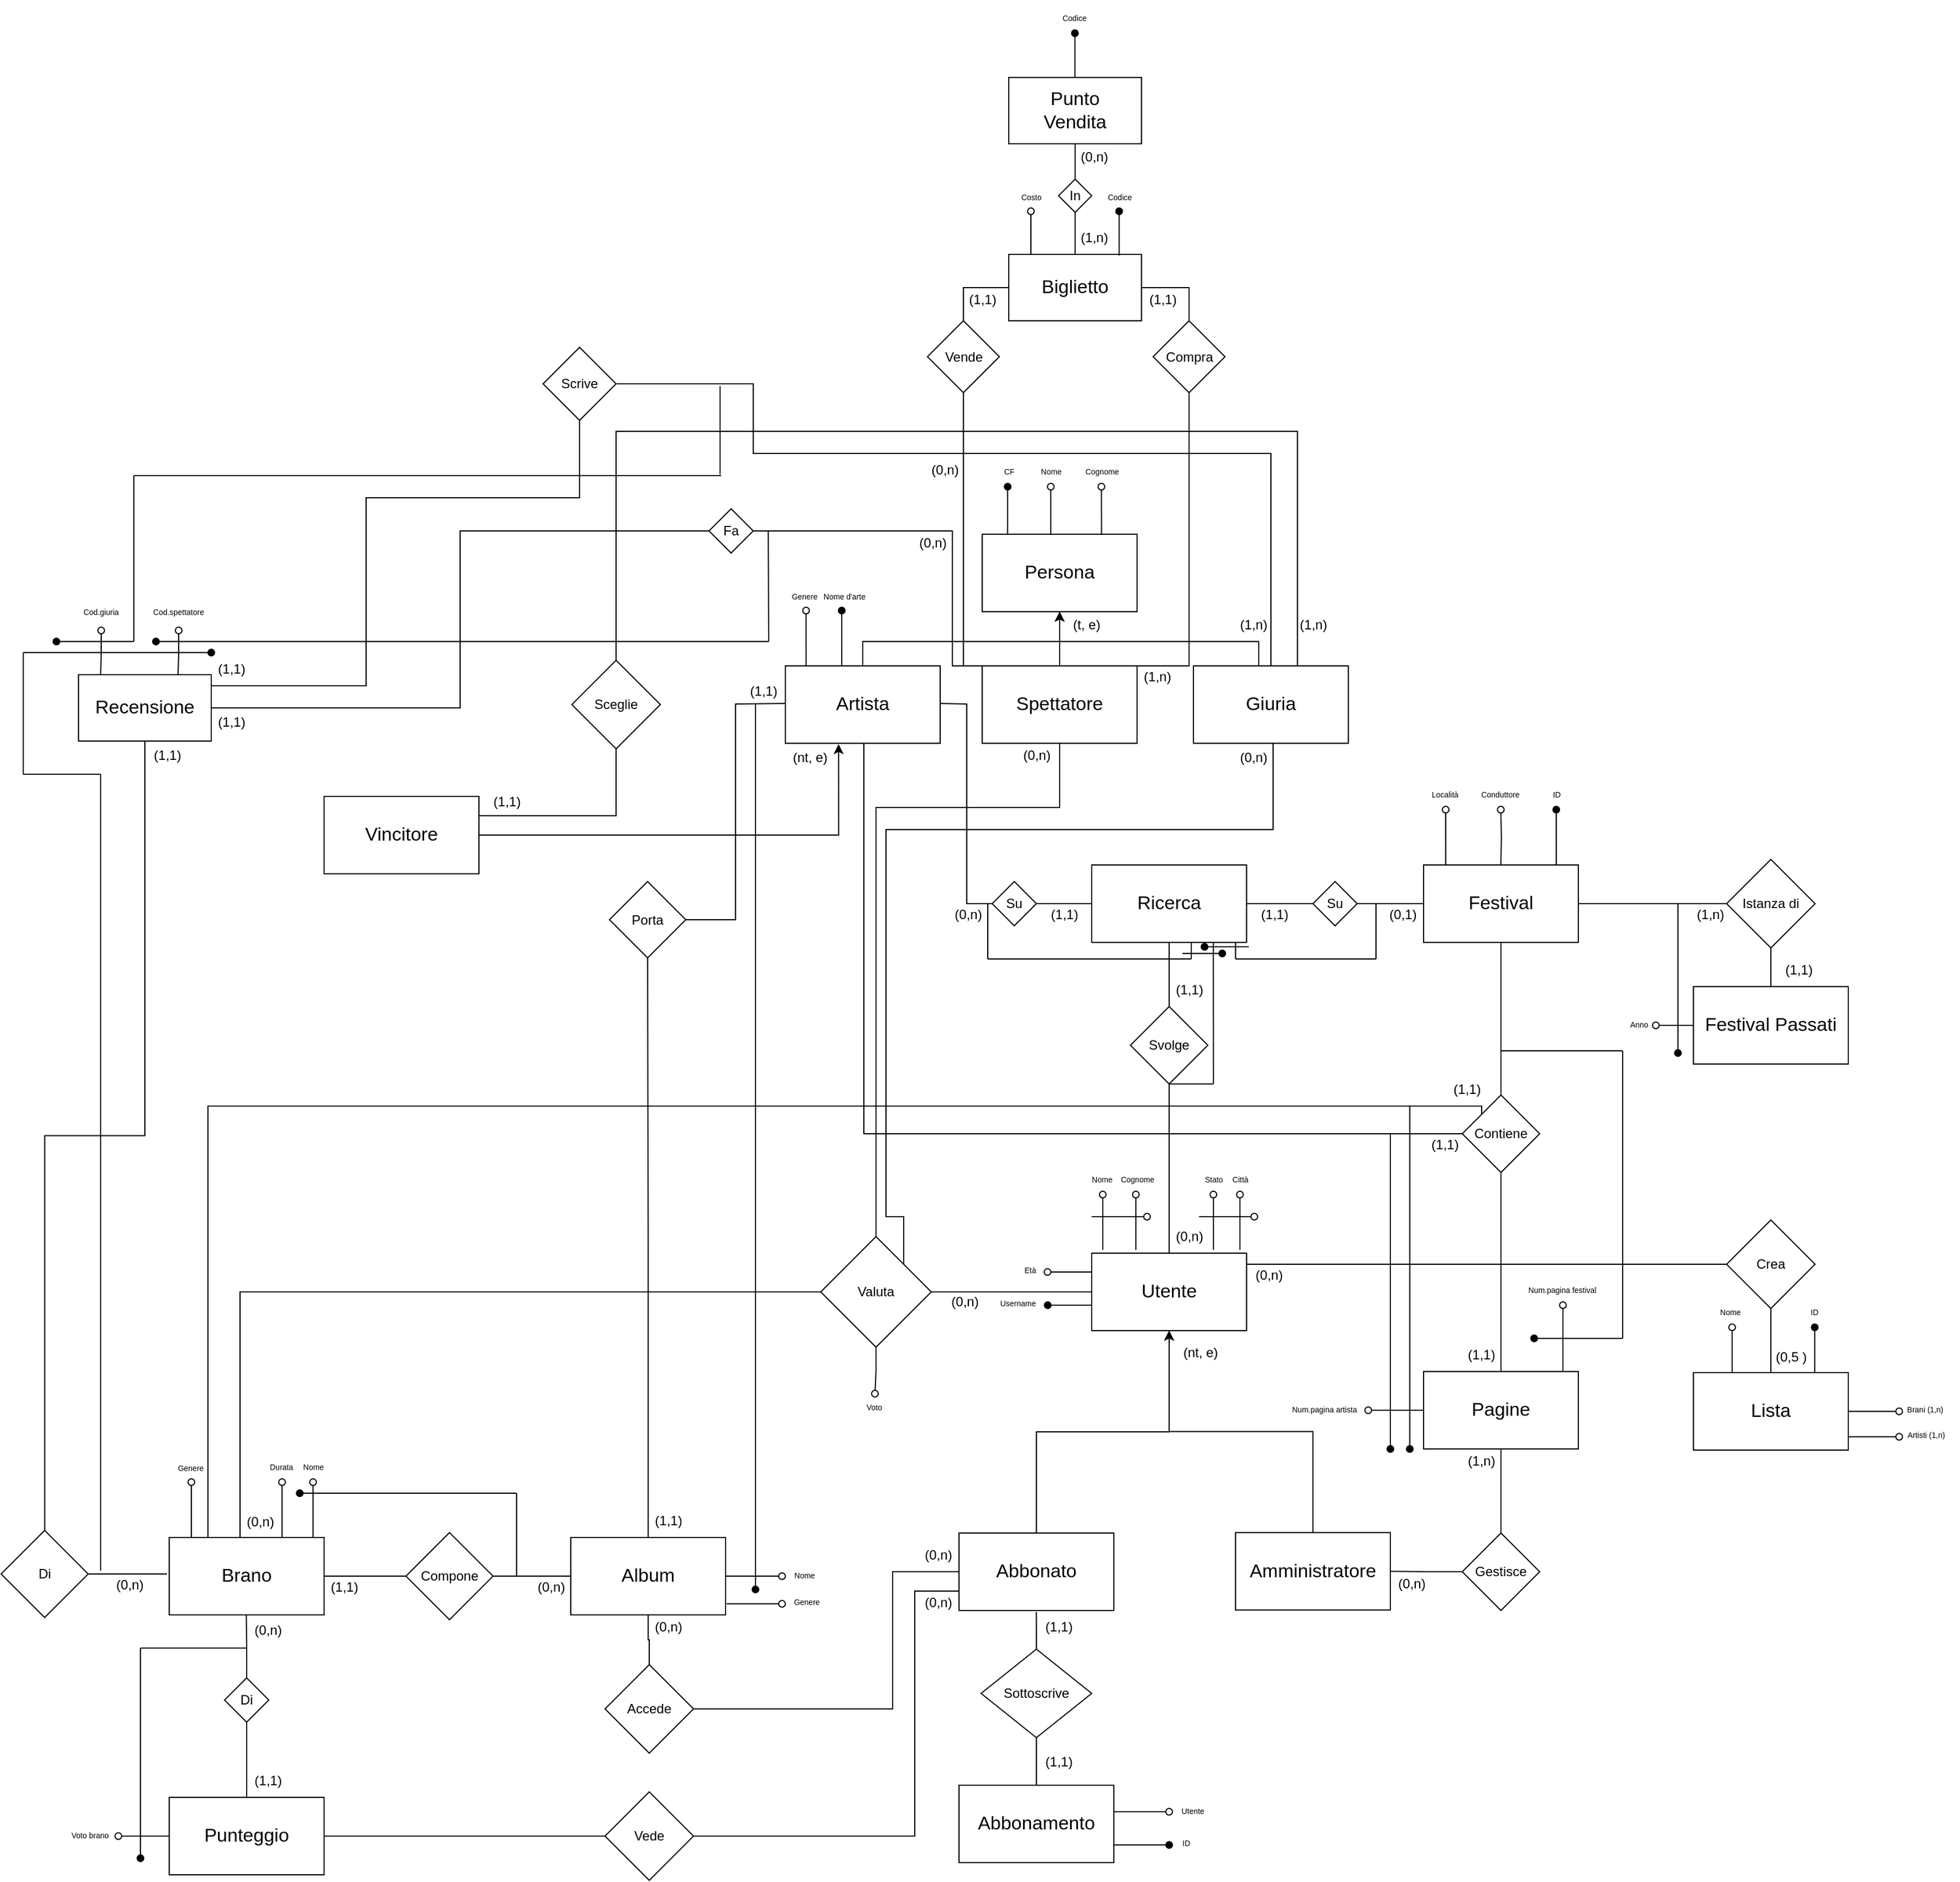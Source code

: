 <mxfile version="24.3.1" type="device">
  <diagram name="Page-0" id="Page-0">
    <mxGraphModel dx="6112" dy="756" grid="1" gridSize="10" guides="1" tooltips="1" connect="1" arrows="1" fold="1" page="1" pageScale="1" pageWidth="2339" pageHeight="3300" math="0" shadow="0">
      <root>
        <mxCell id="0" />
        <mxCell id="1" parent="0" />
        <mxCell id="Y4brpUqyJMxe7sHr3JE1-9" style="edgeStyle=orthogonalEdgeStyle;rounded=0;orthogonalLoop=1;jettySize=auto;html=1;endArrow=oval;endFill=0;" parent="1" edge="1">
          <mxGeometry relative="1" as="geometry">
            <mxPoint x="-3334" y="2368" as="targetPoint" />
            <mxPoint x="-3384" y="2368.023" as="sourcePoint" />
          </mxGeometry>
        </mxCell>
        <mxCell id="Y4brpUqyJMxe7sHr3JE1-7" value="&lt;font style=&quot;font-size: 17px;&quot;&gt;Abbonamento&lt;/font&gt;" style="rounded=0;whiteSpace=wrap;html=1;" parent="1" vertex="1">
          <mxGeometry x="-3524" y="2344" width="140" height="70" as="geometry" />
        </mxCell>
        <mxCell id="Y4brpUqyJMxe7sHr3JE1-10" value="&lt;font style=&quot;font-size: 7px;&quot;&gt;Utente&lt;/font&gt;" style="text;html=1;align=center;verticalAlign=middle;resizable=0;points=[];autosize=1;strokeColor=none;fillColor=none;" parent="1" vertex="1">
          <mxGeometry x="-3333" y="2351" width="40" height="30" as="geometry" />
        </mxCell>
        <mxCell id="Y4brpUqyJMxe7sHr3JE1-11" style="edgeStyle=orthogonalEdgeStyle;rounded=0;orthogonalLoop=1;jettySize=auto;html=1;endArrow=oval;endFill=1;" parent="1" edge="1">
          <mxGeometry relative="1" as="geometry">
            <mxPoint x="-3334" y="2398" as="targetPoint" />
            <mxPoint x="-3384" y="2398.023" as="sourcePoint" />
          </mxGeometry>
        </mxCell>
        <mxCell id="Y4brpUqyJMxe7sHr3JE1-12" value="&lt;font style=&quot;font-size: 7px;&quot;&gt;ID&lt;/font&gt;" style="text;html=1;align=center;verticalAlign=middle;resizable=0;points=[];autosize=1;strokeColor=none;fillColor=none;" parent="1" vertex="1">
          <mxGeometry x="-3334" y="2380" width="30" height="30" as="geometry" />
        </mxCell>
        <mxCell id="Y4brpUqyJMxe7sHr3JE1-15" style="edgeStyle=orthogonalEdgeStyle;rounded=0;orthogonalLoop=1;jettySize=auto;html=1;entryX=0.5;entryY=0;entryDx=0;entryDy=0;endArrow=none;endFill=0;" parent="1" source="Y4brpUqyJMxe7sHr3JE1-14" target="Y4brpUqyJMxe7sHr3JE1-7" edge="1">
          <mxGeometry relative="1" as="geometry" />
        </mxCell>
        <mxCell id="Y4brpUqyJMxe7sHr3JE1-14" value="Sottoscrive" style="rhombus;whiteSpace=wrap;html=1;" parent="1" vertex="1">
          <mxGeometry x="-3504" y="2221" width="100" height="80" as="geometry" />
        </mxCell>
        <mxCell id="Y4brpUqyJMxe7sHr3JE1-16" value="(1,1)" style="text;html=1;align=center;verticalAlign=middle;resizable=0;points=[];autosize=1;strokeColor=none;fillColor=none;" parent="1" vertex="1">
          <mxGeometry x="-3459" y="2308" width="50" height="30" as="geometry" />
        </mxCell>
        <mxCell id="7_E60O6SRjFaIh0Kmj5M-2" style="edgeStyle=orthogonalEdgeStyle;rounded=0;orthogonalLoop=1;jettySize=auto;html=1;entryX=0.5;entryY=1;entryDx=0;entryDy=0;" parent="1" source="Y4brpUqyJMxe7sHr3JE1-18" target="Y4brpUqyJMxe7sHr3JE1-28" edge="1">
          <mxGeometry relative="1" as="geometry" />
        </mxCell>
        <mxCell id="Y4brpUqyJMxe7sHr3JE1-18" value="&lt;font style=&quot;font-size: 17px;&quot;&gt;Abbonato&lt;/font&gt;" style="rounded=0;whiteSpace=wrap;html=1;" parent="1" vertex="1">
          <mxGeometry x="-3524" y="2116" width="140" height="70" as="geometry" />
        </mxCell>
        <mxCell id="Y4brpUqyJMxe7sHr3JE1-19" value="(1,1)" style="text;html=1;align=center;verticalAlign=middle;resizable=0;points=[];autosize=1;strokeColor=none;fillColor=none;" parent="1" vertex="1">
          <mxGeometry x="-3459" y="2186" width="50" height="30" as="geometry" />
        </mxCell>
        <mxCell id="7_E60O6SRjFaIh0Kmj5M-3" style="edgeStyle=orthogonalEdgeStyle;rounded=0;orthogonalLoop=1;jettySize=auto;html=1;entryX=0.5;entryY=1;entryDx=0;entryDy=0;" parent="1" source="Y4brpUqyJMxe7sHr3JE1-20" target="Y4brpUqyJMxe7sHr3JE1-28" edge="1">
          <mxGeometry relative="1" as="geometry" />
        </mxCell>
        <mxCell id="Y4brpUqyJMxe7sHr3JE1-20" value="&lt;font style=&quot;font-size: 17px;&quot;&gt;Amministratore&lt;/font&gt;" style="rounded=0;whiteSpace=wrap;html=1;" parent="1" vertex="1">
          <mxGeometry x="-3274" y="2115.62" width="140" height="70" as="geometry" />
        </mxCell>
        <mxCell id="Y4brpUqyJMxe7sHr3JE1-27" value="(nt, e)" style="text;html=1;align=center;verticalAlign=middle;resizable=0;points=[];autosize=1;strokeColor=none;fillColor=none;" parent="1" vertex="1">
          <mxGeometry x="-3331" y="1938" width="50" height="30" as="geometry" />
        </mxCell>
        <mxCell id="Y4brpUqyJMxe7sHr3JE1-58" style="edgeStyle=orthogonalEdgeStyle;rounded=0;orthogonalLoop=1;jettySize=auto;html=1;endArrow=oval;endFill=0;" parent="1" edge="1">
          <mxGeometry relative="1" as="geometry">
            <mxPoint x="-3394" y="1810" as="targetPoint" />
            <mxPoint x="-3394" y="1860" as="sourcePoint" />
          </mxGeometry>
        </mxCell>
        <mxCell id="Y4brpUqyJMxe7sHr3JE1-28" value="&lt;font style=&quot;font-size: 17px;&quot;&gt;Utente&lt;/font&gt;" style="rounded=0;whiteSpace=wrap;html=1;" parent="1" vertex="1">
          <mxGeometry x="-3404" y="1863" width="140" height="70" as="geometry" />
        </mxCell>
        <mxCell id="Y4brpUqyJMxe7sHr3JE1-31" style="edgeStyle=orthogonalEdgeStyle;rounded=0;orthogonalLoop=1;jettySize=auto;html=1;entryX=0.097;entryY=0.04;entryDx=0;entryDy=0;entryPerimeter=0;endArrow=none;endFill=0;" parent="1" source="Y4brpUqyJMxe7sHr3JE1-14" target="Y4brpUqyJMxe7sHr3JE1-19" edge="1">
          <mxGeometry relative="1" as="geometry" />
        </mxCell>
        <mxCell id="Y4brpUqyJMxe7sHr3JE1-171" style="edgeStyle=orthogonalEdgeStyle;rounded=0;orthogonalLoop=1;jettySize=auto;html=1;entryX=0;entryY=0.5;entryDx=0;entryDy=0;endArrow=none;endFill=0;" parent="1" source="Y4brpUqyJMxe7sHr3JE1-33" target="Y4brpUqyJMxe7sHr3JE1-18" edge="1">
          <mxGeometry relative="1" as="geometry">
            <Array as="points">
              <mxPoint x="-3584" y="2275" />
              <mxPoint x="-3584" y="2151" />
            </Array>
          </mxGeometry>
        </mxCell>
        <mxCell id="Y4brpUqyJMxe7sHr3JE1-33" value="Accede" style="rhombus;whiteSpace=wrap;html=1;" parent="1" vertex="1">
          <mxGeometry x="-3844" y="2235" width="80" height="80" as="geometry" />
        </mxCell>
        <mxCell id="Y4brpUqyJMxe7sHr3JE1-162" style="edgeStyle=orthogonalEdgeStyle;rounded=0;orthogonalLoop=1;jettySize=auto;html=1;entryX=1;entryY=0.5;entryDx=0;entryDy=0;endArrow=none;endFill=0;" parent="1" source="Y4brpUqyJMxe7sHr3JE1-34" target="Y4brpUqyJMxe7sHr3JE1-161" edge="1">
          <mxGeometry relative="1" as="geometry" />
        </mxCell>
        <mxCell id="Y4brpUqyJMxe7sHr3JE1-172" style="edgeStyle=orthogonalEdgeStyle;rounded=0;orthogonalLoop=1;jettySize=auto;html=1;entryX=0;entryY=0.75;entryDx=0;entryDy=0;endArrow=none;endFill=0;" parent="1" source="Y4brpUqyJMxe7sHr3JE1-34" target="Y4brpUqyJMxe7sHr3JE1-18" edge="1">
          <mxGeometry relative="1" as="geometry">
            <Array as="points">
              <mxPoint x="-3564" y="2390" />
              <mxPoint x="-3564" y="2169" />
            </Array>
          </mxGeometry>
        </mxCell>
        <mxCell id="Y4brpUqyJMxe7sHr3JE1-34" value="Vede" style="rhombus;whiteSpace=wrap;html=1;" parent="1" vertex="1">
          <mxGeometry x="-3844" y="2350" width="80" height="80" as="geometry" />
        </mxCell>
        <mxCell id="Y4brpUqyJMxe7sHr3JE1-40" style="edgeStyle=orthogonalEdgeStyle;rounded=0;orthogonalLoop=1;jettySize=auto;html=1;entryX=0.5;entryY=0;entryDx=0;entryDy=0;endArrow=none;endFill=0;" parent="1" source="Y4brpUqyJMxe7sHr3JE1-39" target="Y4brpUqyJMxe7sHr3JE1-33" edge="1">
          <mxGeometry relative="1" as="geometry" />
        </mxCell>
        <mxCell id="Y4brpUqyJMxe7sHr3JE1-105" style="edgeStyle=orthogonalEdgeStyle;rounded=0;orthogonalLoop=1;jettySize=auto;html=1;entryX=0.5;entryY=1;entryDx=0;entryDy=0;endArrow=none;endFill=0;" parent="1" source="Y4brpUqyJMxe7sHr3JE1-39" target="Y4brpUqyJMxe7sHr3JE1-103" edge="1">
          <mxGeometry relative="1" as="geometry">
            <mxPoint x="-3804" y="1720" as="targetPoint" />
          </mxGeometry>
        </mxCell>
        <mxCell id="Y4brpUqyJMxe7sHr3JE1-107" style="edgeStyle=orthogonalEdgeStyle;rounded=0;orthogonalLoop=1;jettySize=auto;html=1;endArrow=oval;endFill=0;" parent="1" source="Y4brpUqyJMxe7sHr3JE1-39" edge="1">
          <mxGeometry relative="1" as="geometry">
            <mxPoint x="-3684" y="2155" as="targetPoint" />
          </mxGeometry>
        </mxCell>
        <mxCell id="Y4brpUqyJMxe7sHr3JE1-39" value="&lt;font style=&quot;font-size: 17px;&quot;&gt;Album&lt;/font&gt;" style="rounded=0;whiteSpace=wrap;html=1;" parent="1" vertex="1">
          <mxGeometry x="-3875" y="2120" width="140" height="70" as="geometry" />
        </mxCell>
        <mxCell id="Y4brpUqyJMxe7sHr3JE1-41" value="(0,n)" style="text;html=1;align=center;verticalAlign=middle;resizable=0;points=[];autosize=1;strokeColor=none;fillColor=none;" parent="1" vertex="1">
          <mxGeometry x="-3812" y="2186" width="50" height="30" as="geometry" />
        </mxCell>
        <mxCell id="Y4brpUqyJMxe7sHr3JE1-46" style="edgeStyle=orthogonalEdgeStyle;rounded=0;orthogonalLoop=1;jettySize=auto;html=1;endArrow=none;endFill=0;" parent="1" source="Y4brpUqyJMxe7sHr3JE1-42" target="Y4brpUqyJMxe7sHr3JE1-45" edge="1">
          <mxGeometry relative="1" as="geometry" />
        </mxCell>
        <mxCell id="Y4brpUqyJMxe7sHr3JE1-50" style="edgeStyle=orthogonalEdgeStyle;rounded=0;orthogonalLoop=1;jettySize=auto;html=1;endArrow=oval;endFill=0;" parent="1" edge="1">
          <mxGeometry relative="1" as="geometry">
            <mxPoint x="-4218" y="2070" as="targetPoint" />
            <mxPoint x="-4218" y="2120" as="sourcePoint" />
          </mxGeometry>
        </mxCell>
        <mxCell id="Y4brpUqyJMxe7sHr3JE1-113" style="edgeStyle=orthogonalEdgeStyle;rounded=0;orthogonalLoop=1;jettySize=auto;html=1;endArrow=none;endFill=0;entryX=0;entryY=0.5;entryDx=0;entryDy=0;" parent="1" source="Y4brpUqyJMxe7sHr3JE1-42" target="Y4brpUqyJMxe7sHr3JE1-110" edge="1">
          <mxGeometry relative="1" as="geometry">
            <Array as="points">
              <mxPoint x="-4174" y="1898" />
            </Array>
            <mxPoint x="-3670" y="1910" as="targetPoint" />
          </mxGeometry>
        </mxCell>
        <mxCell id="Y4brpUqyJMxe7sHr3JE1-155" style="edgeStyle=orthogonalEdgeStyle;rounded=0;orthogonalLoop=1;jettySize=auto;html=1;exitX=0.25;exitY=0;exitDx=0;exitDy=0;entryX=0;entryY=0;entryDx=0;entryDy=0;endArrow=none;endFill=0;" parent="1" source="Y4brpUqyJMxe7sHr3JE1-42" target="Y4brpUqyJMxe7sHr3JE1-151" edge="1">
          <mxGeometry relative="1" as="geometry">
            <Array as="points">
              <mxPoint x="-4203" y="1730" />
              <mxPoint x="-3051" y="1730" />
            </Array>
          </mxGeometry>
        </mxCell>
        <mxCell id="Y4brpUqyJMxe7sHr3JE1-42" value="&lt;font style=&quot;font-size: 17px;&quot;&gt;Brano&lt;/font&gt;" style="rounded=0;whiteSpace=wrap;html=1;" parent="1" vertex="1">
          <mxGeometry x="-4238" y="2120" width="140" height="70" as="geometry" />
        </mxCell>
        <mxCell id="Y4brpUqyJMxe7sHr3JE1-106" style="edgeStyle=orthogonalEdgeStyle;rounded=0;orthogonalLoop=1;jettySize=auto;html=1;entryX=0;entryY=0.5;entryDx=0;entryDy=0;endArrow=none;endFill=0;" parent="1" source="Y4brpUqyJMxe7sHr3JE1-45" target="Y4brpUqyJMxe7sHr3JE1-39" edge="1">
          <mxGeometry relative="1" as="geometry" />
        </mxCell>
        <mxCell id="Y4brpUqyJMxe7sHr3JE1-45" value="Compone" style="rhombus;whiteSpace=wrap;html=1;" parent="1" vertex="1">
          <mxGeometry x="-4024" y="2115.62" width="78.75" height="78.75" as="geometry" />
        </mxCell>
        <mxCell id="Y4brpUqyJMxe7sHr3JE1-48" value="(0,n)" style="text;html=1;align=center;verticalAlign=middle;resizable=0;points=[];autosize=1;strokeColor=none;fillColor=none;" parent="1" vertex="1">
          <mxGeometry x="-3918" y="2150" width="50" height="30" as="geometry" />
        </mxCell>
        <mxCell id="Y4brpUqyJMxe7sHr3JE1-49" value="(1,1)" style="text;html=1;align=center;verticalAlign=middle;resizable=0;points=[];autosize=1;strokeColor=none;fillColor=none;" parent="1" vertex="1">
          <mxGeometry x="-4105" y="2150" width="50" height="30" as="geometry" />
        </mxCell>
        <mxCell id="Y4brpUqyJMxe7sHr3JE1-51" value="&lt;font style=&quot;font-size: 7px;&quot;&gt;Genere&lt;/font&gt;" style="text;html=1;align=center;verticalAlign=middle;resizable=0;points=[];autosize=1;strokeColor=none;fillColor=none;" parent="1" vertex="1">
          <mxGeometry x="-4244" y="2041" width="50" height="30" as="geometry" />
        </mxCell>
        <mxCell id="Y4brpUqyJMxe7sHr3JE1-52" style="edgeStyle=orthogonalEdgeStyle;rounded=0;orthogonalLoop=1;jettySize=auto;html=1;endArrow=oval;endFill=0;" parent="1" edge="1">
          <mxGeometry relative="1" as="geometry">
            <mxPoint x="-4108" y="2070" as="targetPoint" />
            <mxPoint x="-4108" y="2120" as="sourcePoint" />
          </mxGeometry>
        </mxCell>
        <mxCell id="Y4brpUqyJMxe7sHr3JE1-53" style="edgeStyle=orthogonalEdgeStyle;rounded=0;orthogonalLoop=1;jettySize=auto;html=1;endArrow=oval;endFill=0;" parent="1" edge="1">
          <mxGeometry relative="1" as="geometry">
            <mxPoint x="-4136" y="2070" as="targetPoint" />
            <mxPoint x="-4136" y="2120" as="sourcePoint" />
          </mxGeometry>
        </mxCell>
        <mxCell id="Y4brpUqyJMxe7sHr3JE1-54" value="&lt;font style=&quot;font-size: 7px;&quot;&gt;Durata&lt;/font&gt;" style="text;html=1;align=center;verticalAlign=middle;resizable=0;points=[];autosize=1;strokeColor=none;fillColor=none;" parent="1" vertex="1">
          <mxGeometry x="-4157" y="2040" width="40" height="30" as="geometry" />
        </mxCell>
        <mxCell id="Y4brpUqyJMxe7sHr3JE1-55" value="&lt;font style=&quot;font-size: 7px;&quot;&gt;Nome&lt;/font&gt;" style="text;html=1;align=center;verticalAlign=middle;resizable=0;points=[];autosize=1;strokeColor=none;fillColor=none;" parent="1" vertex="1">
          <mxGeometry x="-4128" y="2040" width="40" height="30" as="geometry" />
        </mxCell>
        <mxCell id="Y4brpUqyJMxe7sHr3JE1-73" style="edgeStyle=orthogonalEdgeStyle;rounded=0;orthogonalLoop=1;jettySize=auto;html=1;entryX=0.5;entryY=0;entryDx=0;entryDy=0;endArrow=none;endFill=0;" parent="1" source="Y4brpUqyJMxe7sHr3JE1-57" target="Y4brpUqyJMxe7sHr3JE1-28" edge="1">
          <mxGeometry relative="1" as="geometry" />
        </mxCell>
        <mxCell id="Y4brpUqyJMxe7sHr3JE1-57" value="Svolge" style="rhombus;whiteSpace=wrap;html=1;" parent="1" vertex="1">
          <mxGeometry x="-3369" y="1640" width="70" height="70" as="geometry" />
        </mxCell>
        <mxCell id="Y4brpUqyJMxe7sHr3JE1-59" value="&lt;font style=&quot;font-size: 7px;&quot;&gt;Nome&lt;/font&gt;" style="text;html=1;align=center;verticalAlign=middle;resizable=0;points=[];autosize=1;strokeColor=none;fillColor=none;" parent="1" vertex="1">
          <mxGeometry x="-3415" y="1780" width="40" height="30" as="geometry" />
        </mxCell>
        <mxCell id="Y4brpUqyJMxe7sHr3JE1-60" style="edgeStyle=orthogonalEdgeStyle;rounded=0;orthogonalLoop=1;jettySize=auto;html=1;endArrow=oval;endFill=0;" parent="1" edge="1">
          <mxGeometry relative="1" as="geometry">
            <mxPoint x="-3364.11" y="1810" as="targetPoint" />
            <mxPoint x="-3364.11" y="1860" as="sourcePoint" />
          </mxGeometry>
        </mxCell>
        <mxCell id="Y4brpUqyJMxe7sHr3JE1-61" value="&lt;font style=&quot;font-size: 7px;&quot;&gt;Cognome&lt;/font&gt;" style="text;html=1;align=center;verticalAlign=middle;resizable=0;points=[];autosize=1;strokeColor=none;fillColor=none;" parent="1" vertex="1">
          <mxGeometry x="-3388" y="1780" width="50" height="30" as="geometry" />
        </mxCell>
        <mxCell id="Y4brpUqyJMxe7sHr3JE1-62" style="edgeStyle=orthogonalEdgeStyle;rounded=0;orthogonalLoop=1;jettySize=auto;html=1;endArrow=oval;endFill=0;" parent="1" edge="1">
          <mxGeometry relative="1" as="geometry">
            <mxPoint x="-3354" y="1830" as="targetPoint" />
            <mxPoint x="-3404" y="1830" as="sourcePoint" />
          </mxGeometry>
        </mxCell>
        <mxCell id="Y4brpUqyJMxe7sHr3JE1-63" style="edgeStyle=orthogonalEdgeStyle;rounded=0;orthogonalLoop=1;jettySize=auto;html=1;endArrow=oval;endFill=0;" parent="1" edge="1">
          <mxGeometry relative="1" as="geometry">
            <mxPoint x="-3294" y="1810" as="targetPoint" />
            <mxPoint x="-3294" y="1860" as="sourcePoint" />
          </mxGeometry>
        </mxCell>
        <mxCell id="Y4brpUqyJMxe7sHr3JE1-64" value="&lt;font style=&quot;font-size: 7px;&quot;&gt;Stato&lt;/font&gt;" style="text;html=1;align=center;verticalAlign=middle;resizable=0;points=[];autosize=1;strokeColor=none;fillColor=none;" parent="1" vertex="1">
          <mxGeometry x="-3314" y="1780" width="40" height="30" as="geometry" />
        </mxCell>
        <mxCell id="Y4brpUqyJMxe7sHr3JE1-65" style="edgeStyle=orthogonalEdgeStyle;rounded=0;orthogonalLoop=1;jettySize=auto;html=1;endArrow=oval;endFill=0;" parent="1" edge="1">
          <mxGeometry relative="1" as="geometry">
            <mxPoint x="-3270" y="1810" as="targetPoint" />
            <mxPoint x="-3270" y="1860" as="sourcePoint" />
          </mxGeometry>
        </mxCell>
        <mxCell id="Y4brpUqyJMxe7sHr3JE1-66" value="&lt;font style=&quot;font-size: 7px;&quot;&gt;Città&lt;/font&gt;" style="text;html=1;align=center;verticalAlign=middle;resizable=0;points=[];autosize=1;strokeColor=none;fillColor=none;" parent="1" vertex="1">
          <mxGeometry x="-3290" y="1780" width="40" height="30" as="geometry" />
        </mxCell>
        <mxCell id="Y4brpUqyJMxe7sHr3JE1-67" style="edgeStyle=orthogonalEdgeStyle;rounded=0;orthogonalLoop=1;jettySize=auto;html=1;endArrow=oval;endFill=0;" parent="1" edge="1">
          <mxGeometry relative="1" as="geometry">
            <mxPoint x="-3444" y="1880" as="targetPoint" />
            <mxPoint x="-3404.23" y="1880" as="sourcePoint" />
          </mxGeometry>
        </mxCell>
        <mxCell id="Y4brpUqyJMxe7sHr3JE1-68" value="&lt;font style=&quot;font-size: 7px;&quot;&gt;Età&lt;/font&gt;" style="text;html=1;align=center;verticalAlign=middle;resizable=0;points=[];autosize=1;strokeColor=none;fillColor=none;" parent="1" vertex="1">
          <mxGeometry x="-3475" y="1862" width="30" height="30" as="geometry" />
        </mxCell>
        <mxCell id="Y4brpUqyJMxe7sHr3JE1-69" style="edgeStyle=orthogonalEdgeStyle;rounded=0;orthogonalLoop=1;jettySize=auto;html=1;endArrow=oval;endFill=0;" parent="1" edge="1">
          <mxGeometry relative="1" as="geometry">
            <mxPoint x="-3257" y="1830" as="targetPoint" />
            <mxPoint x="-3307" y="1830" as="sourcePoint" />
          </mxGeometry>
        </mxCell>
        <mxCell id="Y4brpUqyJMxe7sHr3JE1-70" style="edgeStyle=orthogonalEdgeStyle;rounded=0;orthogonalLoop=1;jettySize=auto;html=1;endArrow=oval;endFill=1;" parent="1" edge="1">
          <mxGeometry relative="1" as="geometry">
            <mxPoint x="-3443.77" y="1910" as="targetPoint" />
            <mxPoint x="-3404" y="1910" as="sourcePoint" />
          </mxGeometry>
        </mxCell>
        <mxCell id="Y4brpUqyJMxe7sHr3JE1-71" value="&lt;font style=&quot;font-size: 7px;&quot;&gt;Username&lt;/font&gt;" style="text;html=1;align=center;verticalAlign=middle;resizable=0;points=[];autosize=1;strokeColor=none;fillColor=none;" parent="1" vertex="1">
          <mxGeometry x="-3501" y="1892" width="60" height="30" as="geometry" />
        </mxCell>
        <mxCell id="Y4brpUqyJMxe7sHr3JE1-74" value="(0,n)" style="text;html=1;align=center;verticalAlign=middle;resizable=0;points=[];autosize=1;strokeColor=none;fillColor=none;" parent="1" vertex="1">
          <mxGeometry x="-3341" y="1833" width="50" height="30" as="geometry" />
        </mxCell>
        <mxCell id="Y4brpUqyJMxe7sHr3JE1-79" style="edgeStyle=orthogonalEdgeStyle;rounded=0;orthogonalLoop=1;jettySize=auto;html=1;endArrow=none;endFill=0;entryX=0.5;entryY=0;entryDx=0;entryDy=0;" parent="1" source="Y4brpUqyJMxe7sHr3JE1-76" target="Y4brpUqyJMxe7sHr3JE1-57" edge="1">
          <mxGeometry relative="1" as="geometry">
            <mxPoint x="-3334" y="1612" as="targetPoint" />
          </mxGeometry>
        </mxCell>
        <mxCell id="Y4brpUqyJMxe7sHr3JE1-81" style="edgeStyle=orthogonalEdgeStyle;rounded=0;orthogonalLoop=1;jettySize=auto;html=1;entryX=1;entryY=0.5;entryDx=0;entryDy=0;endArrow=none;endFill=0;" parent="1" source="Y4brpUqyJMxe7sHr3JE1-76" target="Y4brpUqyJMxe7sHr3JE1-80" edge="1">
          <mxGeometry relative="1" as="geometry" />
        </mxCell>
        <mxCell id="Y4brpUqyJMxe7sHr3JE1-85" style="edgeStyle=orthogonalEdgeStyle;rounded=0;orthogonalLoop=1;jettySize=auto;html=1;entryX=0;entryY=0.5;entryDx=0;entryDy=0;endArrow=none;endFill=0;" parent="1" source="Y4brpUqyJMxe7sHr3JE1-76" target="Y4brpUqyJMxe7sHr3JE1-82" edge="1">
          <mxGeometry relative="1" as="geometry" />
        </mxCell>
        <mxCell id="Y4brpUqyJMxe7sHr3JE1-219" style="edgeStyle=orthogonalEdgeStyle;rounded=0;orthogonalLoop=1;jettySize=auto;html=1;exitX=0.75;exitY=1;exitDx=0;exitDy=0;endArrow=none;endFill=0;" parent="1" edge="1">
          <mxGeometry relative="1" as="geometry">
            <mxPoint x="-3314" y="1597" as="targetPoint" />
            <mxPoint x="-3299" y="1579" as="sourcePoint" />
          </mxGeometry>
        </mxCell>
        <mxCell id="Y4brpUqyJMxe7sHr3JE1-228" style="edgeStyle=orthogonalEdgeStyle;rounded=0;orthogonalLoop=1;jettySize=auto;html=1;exitX=1;exitY=1;exitDx=0;exitDy=0;endArrow=none;endFill=0;" parent="1" edge="1">
          <mxGeometry relative="1" as="geometry">
            <mxPoint x="-3274" y="1597" as="targetPoint" />
            <mxPoint x="-3264" y="1579" as="sourcePoint" />
          </mxGeometry>
        </mxCell>
        <mxCell id="Y4brpUqyJMxe7sHr3JE1-76" value="&lt;font style=&quot;font-size: 17px;&quot;&gt;Ricerca&lt;/font&gt;" style="rounded=0;whiteSpace=wrap;html=1;" parent="1" vertex="1">
          <mxGeometry x="-3404" y="1512" width="140" height="70" as="geometry" />
        </mxCell>
        <mxCell id="Y4brpUqyJMxe7sHr3JE1-78" value="(1,1)" style="text;html=1;align=center;verticalAlign=middle;resizable=0;points=[];autosize=1;strokeColor=none;fillColor=none;" parent="1" vertex="1">
          <mxGeometry x="-3341" y="1610" width="50" height="30" as="geometry" />
        </mxCell>
        <mxCell id="Y4brpUqyJMxe7sHr3JE1-80" value="Su" style="rhombus;whiteSpace=wrap;html=1;" parent="1" vertex="1">
          <mxGeometry x="-3494" y="1527" width="40" height="40" as="geometry" />
        </mxCell>
        <mxCell id="Y4brpUqyJMxe7sHr3JE1-92" style="edgeStyle=orthogonalEdgeStyle;rounded=0;orthogonalLoop=1;jettySize=auto;html=1;entryX=0;entryY=0.5;entryDx=0;entryDy=0;endArrow=none;endFill=0;" parent="1" source="Y4brpUqyJMxe7sHr3JE1-82" target="Y4brpUqyJMxe7sHr3JE1-91" edge="1">
          <mxGeometry relative="1" as="geometry" />
        </mxCell>
        <mxCell id="Y4brpUqyJMxe7sHr3JE1-82" value="Su" style="rhombus;whiteSpace=wrap;html=1;" parent="1" vertex="1">
          <mxGeometry x="-3204" y="1527" width="40" height="40" as="geometry" />
        </mxCell>
        <mxCell id="Y4brpUqyJMxe7sHr3JE1-86" value="(1,1)" style="text;html=1;align=center;verticalAlign=middle;resizable=0;points=[];autosize=1;strokeColor=none;fillColor=none;" parent="1" vertex="1">
          <mxGeometry x="-3454" y="1542" width="50" height="30" as="geometry" />
        </mxCell>
        <mxCell id="Y4brpUqyJMxe7sHr3JE1-87" value="(1,1)" style="text;html=1;align=center;verticalAlign=middle;resizable=0;points=[];autosize=1;strokeColor=none;fillColor=none;" parent="1" vertex="1">
          <mxGeometry x="-3264" y="1542" width="50" height="30" as="geometry" />
        </mxCell>
        <mxCell id="Y4brpUqyJMxe7sHr3JE1-90" style="edgeStyle=orthogonalEdgeStyle;rounded=0;orthogonalLoop=1;jettySize=auto;html=1;entryX=0;entryY=0.5;entryDx=0;entryDy=0;endArrow=none;endFill=0;" parent="1" target="Y4brpUqyJMxe7sHr3JE1-80" edge="1">
          <mxGeometry relative="1" as="geometry">
            <mxPoint x="-3541" y="1366.0" as="sourcePoint" />
          </mxGeometry>
        </mxCell>
        <mxCell id="Y4brpUqyJMxe7sHr3JE1-104" style="edgeStyle=orthogonalEdgeStyle;rounded=0;orthogonalLoop=1;jettySize=auto;html=1;entryX=1;entryY=0.5;entryDx=0;entryDy=0;endArrow=none;endFill=0;" parent="1" target="Y4brpUqyJMxe7sHr3JE1-103" edge="1">
          <mxGeometry relative="1" as="geometry">
            <mxPoint x="-3681" y="1366.0" as="sourcePoint" />
          </mxGeometry>
        </mxCell>
        <mxCell id="Y4brpUqyJMxe7sHr3JE1-154" style="edgeStyle=orthogonalEdgeStyle;rounded=0;orthogonalLoop=1;jettySize=auto;html=1;entryX=0;entryY=0.5;entryDx=0;entryDy=0;endArrow=none;endFill=0;" parent="1" target="Y4brpUqyJMxe7sHr3JE1-151" edge="1">
          <mxGeometry relative="1" as="geometry">
            <mxPoint x="-3610" y="1401" as="sourcePoint" />
            <Array as="points">
              <mxPoint x="-3610" y="1755" />
            </Array>
          </mxGeometry>
        </mxCell>
        <mxCell id="Y4brpUqyJMxe7sHr3JE1-91" value="&lt;font style=&quot;font-size: 17px;&quot;&gt;Festival&lt;/font&gt;" style="rounded=0;whiteSpace=wrap;html=1;" parent="1" vertex="1">
          <mxGeometry x="-3104" y="1512" width="140" height="70" as="geometry" />
        </mxCell>
        <mxCell id="Y4brpUqyJMxe7sHr3JE1-99" style="edgeStyle=orthogonalEdgeStyle;rounded=0;orthogonalLoop=1;jettySize=auto;html=1;endArrow=oval;endFill=0;" parent="1" edge="1">
          <mxGeometry relative="1" as="geometry">
            <mxPoint x="-3662.25" y="1282" as="targetPoint" />
            <mxPoint x="-3662.221" y="1332" as="sourcePoint" />
          </mxGeometry>
        </mxCell>
        <mxCell id="Y4brpUqyJMxe7sHr3JE1-100" value="&lt;font style=&quot;font-size: 7px;&quot;&gt;Genere&lt;/font&gt;" style="text;html=1;align=center;verticalAlign=middle;resizable=0;points=[];autosize=1;strokeColor=none;fillColor=none;" parent="1" vertex="1">
          <mxGeometry x="-3689" y="1253" width="50" height="30" as="geometry" />
        </mxCell>
        <mxCell id="Y4brpUqyJMxe7sHr3JE1-101" style="edgeStyle=orthogonalEdgeStyle;rounded=0;orthogonalLoop=1;jettySize=auto;html=1;endArrow=oval;endFill=1;" parent="1" edge="1">
          <mxGeometry relative="1" as="geometry">
            <mxPoint x="-3630" y="1282" as="targetPoint" />
            <mxPoint x="-3629.971" y="1332" as="sourcePoint" />
          </mxGeometry>
        </mxCell>
        <mxCell id="Y4brpUqyJMxe7sHr3JE1-102" value="&lt;font style=&quot;font-size: 7px;&quot;&gt;Nome d&#39;arte&lt;/font&gt;" style="text;html=1;align=center;verticalAlign=middle;resizable=0;points=[];autosize=1;strokeColor=none;fillColor=none;" parent="1" vertex="1">
          <mxGeometry x="-3658" y="1253" width="60" height="30" as="geometry" />
        </mxCell>
        <mxCell id="Y4brpUqyJMxe7sHr3JE1-103" value="Porta" style="rhombus;whiteSpace=wrap;html=1;" parent="1" vertex="1">
          <mxGeometry x="-3840" y="1527" width="69" height="69" as="geometry" />
        </mxCell>
        <mxCell id="Y4brpUqyJMxe7sHr3JE1-108" value="&lt;font style=&quot;font-size: 7px;&quot;&gt;Nome&lt;/font&gt;" style="text;html=1;align=center;verticalAlign=middle;resizable=0;points=[];autosize=1;strokeColor=none;fillColor=none;" parent="1" vertex="1">
          <mxGeometry x="-3684" y="2138" width="40" height="30" as="geometry" />
        </mxCell>
        <mxCell id="Y4brpUqyJMxe7sHr3JE1-109" value="" style="endArrow=oval;html=1;rounded=0;endFill=1;" parent="1" edge="1">
          <mxGeometry width="50" height="50" relative="1" as="geometry">
            <mxPoint x="-3708" y="1366" as="sourcePoint" />
            <mxPoint x="-3708" y="2167" as="targetPoint" />
          </mxGeometry>
        </mxCell>
        <mxCell id="Y4brpUqyJMxe7sHr3JE1-111" style="edgeStyle=orthogonalEdgeStyle;rounded=0;orthogonalLoop=1;jettySize=auto;html=1;entryX=0;entryY=0.5;entryDx=0;entryDy=0;endArrow=none;endFill=0;" parent="1" source="Y4brpUqyJMxe7sHr3JE1-110" target="Y4brpUqyJMxe7sHr3JE1-28" edge="1">
          <mxGeometry relative="1" as="geometry" />
        </mxCell>
        <mxCell id="Y4brpUqyJMxe7sHr3JE1-118" style="edgeStyle=orthogonalEdgeStyle;rounded=0;orthogonalLoop=1;jettySize=auto;html=1;endArrow=oval;endFill=0;" parent="1" source="Y4brpUqyJMxe7sHr3JE1-110" edge="1">
          <mxGeometry relative="1" as="geometry">
            <mxPoint x="-3600" y="1990" as="targetPoint" />
          </mxGeometry>
        </mxCell>
        <mxCell id="Y4brpUqyJMxe7sHr3JE1-764" style="edgeStyle=orthogonalEdgeStyle;rounded=0;orthogonalLoop=1;jettySize=auto;html=1;entryX=0.5;entryY=1;entryDx=0;entryDy=0;endArrow=none;endFill=0;exitX=0.5;exitY=0;exitDx=0;exitDy=0;" parent="1" source="Y4brpUqyJMxe7sHr3JE1-110" target="Y4brpUqyJMxe7sHr3JE1-751" edge="1">
          <mxGeometry relative="1" as="geometry">
            <Array as="points">
              <mxPoint x="-3599" y="1460" />
              <mxPoint x="-3433" y="1460" />
            </Array>
          </mxGeometry>
        </mxCell>
        <mxCell id="Y4brpUqyJMxe7sHr3JE1-765" style="edgeStyle=orthogonalEdgeStyle;rounded=0;orthogonalLoop=1;jettySize=auto;html=1;entryX=0.5;entryY=1;entryDx=0;entryDy=0;exitX=1;exitY=0;exitDx=0;exitDy=0;endArrow=none;endFill=0;" parent="1" source="Y4brpUqyJMxe7sHr3JE1-110" target="Y4brpUqyJMxe7sHr3JE1-752" edge="1">
          <mxGeometry relative="1" as="geometry">
            <Array as="points">
              <mxPoint x="-3574" y="1830" />
              <mxPoint x="-3590" y="1830" />
              <mxPoint x="-3590" y="1480" />
              <mxPoint x="-3240" y="1480" />
              <mxPoint x="-3240" y="1402" />
            </Array>
          </mxGeometry>
        </mxCell>
        <mxCell id="Y4brpUqyJMxe7sHr3JE1-110" value="Valuta" style="rhombus;whiteSpace=wrap;html=1;" parent="1" vertex="1">
          <mxGeometry x="-3649" y="1848" width="100" height="100" as="geometry" />
        </mxCell>
        <mxCell id="Y4brpUqyJMxe7sHr3JE1-114" value="(0,n)" style="text;html=1;align=center;verticalAlign=middle;resizable=0;points=[];autosize=1;strokeColor=none;fillColor=none;" parent="1" vertex="1">
          <mxGeometry x="-3544" y="1892" width="50" height="30" as="geometry" />
        </mxCell>
        <mxCell id="Y4brpUqyJMxe7sHr3JE1-115" value="(0,n)" style="text;html=1;align=center;verticalAlign=middle;resizable=0;points=[];autosize=1;strokeColor=none;fillColor=none;" parent="1" vertex="1">
          <mxGeometry x="-4181" y="2091" width="50" height="30" as="geometry" />
        </mxCell>
        <mxCell id="Y4brpUqyJMxe7sHr3JE1-119" value="&lt;font style=&quot;font-size: 7px;&quot;&gt;Voto&lt;/font&gt;" style="text;html=1;align=center;verticalAlign=middle;resizable=0;points=[];autosize=1;strokeColor=none;fillColor=none;" parent="1" vertex="1">
          <mxGeometry x="-3621" y="1986" width="40" height="30" as="geometry" />
        </mxCell>
        <mxCell id="Y4brpUqyJMxe7sHr3JE1-120" style="edgeStyle=orthogonalEdgeStyle;rounded=0;orthogonalLoop=1;jettySize=auto;html=1;endArrow=oval;endFill=0;" parent="1" edge="1">
          <mxGeometry relative="1" as="geometry">
            <mxPoint x="-3084" y="1462" as="targetPoint" />
            <mxPoint x="-3083.971" y="1512" as="sourcePoint" />
          </mxGeometry>
        </mxCell>
        <mxCell id="Y4brpUqyJMxe7sHr3JE1-121" value="&lt;font style=&quot;font-size: 7px;&quot;&gt;Località&lt;/font&gt;" style="text;html=1;align=center;verticalAlign=middle;resizable=0;points=[];autosize=1;strokeColor=none;fillColor=none;" parent="1" vertex="1">
          <mxGeometry x="-3110" y="1432" width="50" height="30" as="geometry" />
        </mxCell>
        <mxCell id="Y4brpUqyJMxe7sHr3JE1-122" style="edgeStyle=orthogonalEdgeStyle;rounded=0;orthogonalLoop=1;jettySize=auto;html=1;endArrow=oval;endFill=0;" parent="1" edge="1">
          <mxGeometry relative="1" as="geometry">
            <mxPoint x="-3034.17" y="1462" as="targetPoint" />
            <mxPoint x="-3034.141" y="1512" as="sourcePoint" />
          </mxGeometry>
        </mxCell>
        <mxCell id="Y4brpUqyJMxe7sHr3JE1-123" value="&lt;font style=&quot;font-size: 7px;&quot;&gt;Conduttore&lt;/font&gt;" style="text;html=1;align=center;verticalAlign=middle;resizable=0;points=[];autosize=1;strokeColor=none;fillColor=none;" parent="1" vertex="1">
          <mxGeometry x="-3065" y="1432" width="60" height="30" as="geometry" />
        </mxCell>
        <mxCell id="Y4brpUqyJMxe7sHr3JE1-124" value="(0,1)" style="text;html=1;align=center;verticalAlign=middle;resizable=0;points=[];autosize=1;strokeColor=none;fillColor=none;" parent="1" vertex="1">
          <mxGeometry x="-3148" y="1542" width="50" height="30" as="geometry" />
        </mxCell>
        <mxCell id="Y4brpUqyJMxe7sHr3JE1-125" value="(0,n)" style="text;html=1;align=center;verticalAlign=middle;resizable=0;points=[];autosize=1;strokeColor=none;fillColor=none;" parent="1" vertex="1">
          <mxGeometry x="-3541" y="1542" width="50" height="30" as="geometry" />
        </mxCell>
        <mxCell id="Y4brpUqyJMxe7sHr3JE1-126" style="edgeStyle=orthogonalEdgeStyle;rounded=0;orthogonalLoop=1;jettySize=auto;html=1;endArrow=oval;endFill=1;" parent="1" edge="1">
          <mxGeometry relative="1" as="geometry">
            <mxPoint x="-2984" y="1462" as="targetPoint" />
            <mxPoint x="-2983.971" y="1512" as="sourcePoint" />
          </mxGeometry>
        </mxCell>
        <mxCell id="Y4brpUqyJMxe7sHr3JE1-127" value="&lt;font style=&quot;font-size: 7px;&quot;&gt;ID&lt;/font&gt;" style="text;html=1;align=center;verticalAlign=middle;resizable=0;points=[];autosize=1;strokeColor=none;fillColor=none;" parent="1" vertex="1">
          <mxGeometry x="-2999" y="1432" width="30" height="30" as="geometry" />
        </mxCell>
        <mxCell id="Y4brpUqyJMxe7sHr3JE1-129" style="edgeStyle=orthogonalEdgeStyle;rounded=0;orthogonalLoop=1;jettySize=auto;html=1;entryX=1;entryY=0.5;entryDx=0;entryDy=0;endArrow=none;endFill=0;" parent="1" source="Y4brpUqyJMxe7sHr3JE1-128" target="Y4brpUqyJMxe7sHr3JE1-91" edge="1">
          <mxGeometry relative="1" as="geometry" />
        </mxCell>
        <mxCell id="Y4brpUqyJMxe7sHr3JE1-133" style="edgeStyle=orthogonalEdgeStyle;rounded=0;orthogonalLoop=1;jettySize=auto;html=1;entryX=0.5;entryY=0;entryDx=0;entryDy=0;endArrow=none;endFill=0;" parent="1" source="Y4brpUqyJMxe7sHr3JE1-128" target="Y4brpUqyJMxe7sHr3JE1-132" edge="1">
          <mxGeometry relative="1" as="geometry" />
        </mxCell>
        <mxCell id="Y4brpUqyJMxe7sHr3JE1-128" value="Istanza di" style="rhombus;whiteSpace=wrap;html=1;" parent="1" vertex="1">
          <mxGeometry x="-2830" y="1507" width="80" height="80" as="geometry" />
        </mxCell>
        <mxCell id="Y4brpUqyJMxe7sHr3JE1-130" value="(1,n)" style="text;html=1;align=center;verticalAlign=middle;resizable=0;points=[];autosize=1;strokeColor=none;fillColor=none;" parent="1" vertex="1">
          <mxGeometry x="-2870" y="1542" width="50" height="30" as="geometry" />
        </mxCell>
        <mxCell id="Y4brpUqyJMxe7sHr3JE1-143" style="edgeStyle=orthogonalEdgeStyle;rounded=0;orthogonalLoop=1;jettySize=auto;html=1;endArrow=oval;endFill=0;" parent="1" source="Y4brpUqyJMxe7sHr3JE1-132" edge="1">
          <mxGeometry relative="1" as="geometry">
            <mxPoint x="-2894" y="1657" as="targetPoint" />
          </mxGeometry>
        </mxCell>
        <mxCell id="Y4brpUqyJMxe7sHr3JE1-132" value="&lt;font style=&quot;font-size: 17px;&quot;&gt;Festival Passati&lt;/font&gt;" style="rounded=0;whiteSpace=wrap;html=1;" parent="1" vertex="1">
          <mxGeometry x="-2860" y="1622" width="140" height="70" as="geometry" />
        </mxCell>
        <mxCell id="Y4brpUqyJMxe7sHr3JE1-135" value="&lt;font style=&quot;font-size: 7px;&quot;&gt;Anno&lt;/font&gt;" style="text;strokeColor=none;align=center;fillColor=none;html=1;verticalAlign=middle;whiteSpace=wrap;rounded=0;" parent="1" vertex="1">
          <mxGeometry x="-2939" y="1640" width="60" height="30" as="geometry" />
        </mxCell>
        <mxCell id="Y4brpUqyJMxe7sHr3JE1-136" value="" style="endArrow=oval;html=1;rounded=0;endFill=1;" parent="1" edge="1">
          <mxGeometry width="50" height="50" relative="1" as="geometry">
            <mxPoint x="-2874" y="1547" as="sourcePoint" />
            <mxPoint x="-2874" y="1682" as="targetPoint" />
          </mxGeometry>
        </mxCell>
        <mxCell id="Y4brpUqyJMxe7sHr3JE1-140" style="edgeStyle=orthogonalEdgeStyle;rounded=0;orthogonalLoop=1;jettySize=auto;html=1;entryX=1;entryY=0.5;entryDx=0;entryDy=0;endArrow=none;endFill=0;" parent="1" source="Y4brpUqyJMxe7sHr3JE1-137" target="Y4brpUqyJMxe7sHr3JE1-20" edge="1">
          <mxGeometry relative="1" as="geometry" />
        </mxCell>
        <mxCell id="Y4brpUqyJMxe7sHr3JE1-142" style="edgeStyle=orthogonalEdgeStyle;rounded=0;orthogonalLoop=1;jettySize=auto;html=1;entryX=0.5;entryY=1;entryDx=0;entryDy=0;endArrow=none;endFill=0;" parent="1" source="Y4brpUqyJMxe7sHr3JE1-137" target="Y4brpUqyJMxe7sHr3JE1-141" edge="1">
          <mxGeometry relative="1" as="geometry" />
        </mxCell>
        <mxCell id="Y4brpUqyJMxe7sHr3JE1-137" value="Gestisce" style="rhombus;whiteSpace=wrap;html=1;" parent="1" vertex="1">
          <mxGeometry x="-3069" y="2116" width="70" height="70" as="geometry" />
        </mxCell>
        <mxCell id="Y4brpUqyJMxe7sHr3JE1-138" value="(1,1)" style="text;html=1;align=center;verticalAlign=middle;resizable=0;points=[];autosize=1;strokeColor=none;fillColor=none;" parent="1" vertex="1">
          <mxGeometry x="-2790" y="1592" width="50" height="30" as="geometry" />
        </mxCell>
        <mxCell id="Y4brpUqyJMxe7sHr3JE1-145" style="edgeStyle=orthogonalEdgeStyle;rounded=0;orthogonalLoop=1;jettySize=auto;html=1;endArrow=oval;endFill=0;" parent="1" edge="1">
          <mxGeometry relative="1" as="geometry">
            <mxPoint x="-2978" y="1910" as="targetPoint" />
            <mxPoint x="-2978.0" y="1970" as="sourcePoint" />
          </mxGeometry>
        </mxCell>
        <mxCell id="Y4brpUqyJMxe7sHr3JE1-149" style="edgeStyle=orthogonalEdgeStyle;rounded=0;orthogonalLoop=1;jettySize=auto;html=1;endArrow=oval;endFill=0;" parent="1" source="Y4brpUqyJMxe7sHr3JE1-141" edge="1">
          <mxGeometry relative="1" as="geometry">
            <mxPoint x="-3154" y="2005.0" as="targetPoint" />
          </mxGeometry>
        </mxCell>
        <mxCell id="Y4brpUqyJMxe7sHr3JE1-141" value="&lt;font style=&quot;font-size: 17px;&quot;&gt;Pagine&lt;/font&gt;" style="rounded=0;whiteSpace=wrap;html=1;" parent="1" vertex="1">
          <mxGeometry x="-3104" y="1970" width="140" height="70" as="geometry" />
        </mxCell>
        <mxCell id="Y4brpUqyJMxe7sHr3JE1-146" value="&lt;font style=&quot;font-size: 7px;&quot;&gt;Num.pagina festival&lt;br&gt;&lt;/font&gt;" style="text;html=1;align=center;verticalAlign=middle;resizable=0;points=[];autosize=1;strokeColor=none;fillColor=none;" parent="1" vertex="1">
          <mxGeometry x="-3024" y="1880" width="90" height="30" as="geometry" />
        </mxCell>
        <mxCell id="Y4brpUqyJMxe7sHr3JE1-150" value="&lt;font style=&quot;font-size: 7px;&quot;&gt;Num.pagina artista&lt;br&gt;&lt;/font&gt;" style="text;html=1;align=center;verticalAlign=middle;resizable=0;points=[];autosize=1;strokeColor=none;fillColor=none;" parent="1" vertex="1">
          <mxGeometry x="-3234" y="1988" width="80" height="30" as="geometry" />
        </mxCell>
        <mxCell id="Y4brpUqyJMxe7sHr3JE1-152" style="edgeStyle=orthogonalEdgeStyle;rounded=0;orthogonalLoop=1;jettySize=auto;html=1;entryX=0.5;entryY=1;entryDx=0;entryDy=0;endArrow=none;endFill=0;" parent="1" source="Y4brpUqyJMxe7sHr3JE1-151" target="Y4brpUqyJMxe7sHr3JE1-91" edge="1">
          <mxGeometry relative="1" as="geometry" />
        </mxCell>
        <mxCell id="Y4brpUqyJMxe7sHr3JE1-153" style="edgeStyle=orthogonalEdgeStyle;rounded=0;orthogonalLoop=1;jettySize=auto;html=1;entryX=0.5;entryY=0;entryDx=0;entryDy=0;endArrow=none;endFill=0;" parent="1" source="Y4brpUqyJMxe7sHr3JE1-151" target="Y4brpUqyJMxe7sHr3JE1-141" edge="1">
          <mxGeometry relative="1" as="geometry" />
        </mxCell>
        <mxCell id="Y4brpUqyJMxe7sHr3JE1-151" value="Contiene" style="rhombus;whiteSpace=wrap;html=1;" parent="1" vertex="1">
          <mxGeometry x="-3069" y="1720" width="70" height="70" as="geometry" />
        </mxCell>
        <mxCell id="Y4brpUqyJMxe7sHr3JE1-156" value="" style="endArrow=oval;html=1;rounded=0;endFill=1;" parent="1" edge="1">
          <mxGeometry width="50" height="50" relative="1" as="geometry">
            <mxPoint x="-3116.43" y="1730" as="sourcePoint" />
            <mxPoint x="-3116.43" y="2040" as="targetPoint" />
          </mxGeometry>
        </mxCell>
        <mxCell id="Y4brpUqyJMxe7sHr3JE1-157" value="" style="endArrow=oval;html=1;rounded=0;endFill=1;" parent="1" edge="1">
          <mxGeometry width="50" height="50" relative="1" as="geometry">
            <mxPoint x="-3134" y="1755" as="sourcePoint" />
            <mxPoint x="-3134" y="2040" as="targetPoint" />
          </mxGeometry>
        </mxCell>
        <mxCell id="Y4brpUqyJMxe7sHr3JE1-158" value="" style="endArrow=none;html=1;rounded=0;" parent="1" edge="1">
          <mxGeometry width="50" height="50" relative="1" as="geometry">
            <mxPoint x="-3034" y="1680" as="sourcePoint" />
            <mxPoint x="-2924" y="1680" as="targetPoint" />
          </mxGeometry>
        </mxCell>
        <mxCell id="Y4brpUqyJMxe7sHr3JE1-159" value="" style="endArrow=none;html=1;rounded=0;" parent="1" edge="1">
          <mxGeometry width="50" height="50" relative="1" as="geometry">
            <mxPoint x="-2924" y="1940" as="sourcePoint" />
            <mxPoint x="-2924" y="1680" as="targetPoint" />
          </mxGeometry>
        </mxCell>
        <mxCell id="Y4brpUqyJMxe7sHr3JE1-160" value="" style="endArrow=oval;html=1;rounded=0;endFill=1;" parent="1" edge="1">
          <mxGeometry width="50" height="50" relative="1" as="geometry">
            <mxPoint x="-2924" y="1940" as="sourcePoint" />
            <mxPoint x="-3004" y="1940" as="targetPoint" />
          </mxGeometry>
        </mxCell>
        <mxCell id="Y4brpUqyJMxe7sHr3JE1-167" style="edgeStyle=orthogonalEdgeStyle;rounded=0;orthogonalLoop=1;jettySize=auto;html=1;entryX=0.5;entryY=1;entryDx=0;entryDy=0;endArrow=none;endFill=0;" parent="1" source="Y4brpUqyJMxe7sHr3JE1-161" target="Y4brpUqyJMxe7sHr3JE1-164" edge="1">
          <mxGeometry relative="1" as="geometry" />
        </mxCell>
        <mxCell id="Y4brpUqyJMxe7sHr3JE1-182" style="edgeStyle=orthogonalEdgeStyle;rounded=0;orthogonalLoop=1;jettySize=auto;html=1;endArrow=oval;endFill=0;" parent="1" source="Y4brpUqyJMxe7sHr3JE1-161" edge="1">
          <mxGeometry relative="1" as="geometry">
            <mxPoint x="-4284" y="2390" as="targetPoint" />
          </mxGeometry>
        </mxCell>
        <mxCell id="Y4brpUqyJMxe7sHr3JE1-161" value="&lt;font style=&quot;font-size: 17px;&quot;&gt;Punteggio&lt;/font&gt;" style="rounded=0;whiteSpace=wrap;html=1;" parent="1" vertex="1">
          <mxGeometry x="-4238" y="2355" width="140" height="70" as="geometry" />
        </mxCell>
        <mxCell id="Y4brpUqyJMxe7sHr3JE1-164" value="Di" style="rhombus;whiteSpace=wrap;html=1;" parent="1" vertex="1">
          <mxGeometry x="-4188" y="2247" width="40" height="40" as="geometry" />
        </mxCell>
        <mxCell id="Y4brpUqyJMxe7sHr3JE1-168" style="edgeStyle=orthogonalEdgeStyle;rounded=0;orthogonalLoop=1;jettySize=auto;html=1;entryX=0.5;entryY=1;entryDx=0;entryDy=0;endArrow=none;endFill=0;exitX=0.5;exitY=0;exitDx=0;exitDy=0;" parent="1" source="Y4brpUqyJMxe7sHr3JE1-164" edge="1">
          <mxGeometry relative="1" as="geometry">
            <mxPoint x="-4168.26" y="2258" as="sourcePoint" />
            <mxPoint x="-4168.26" y="2190" as="targetPoint" />
          </mxGeometry>
        </mxCell>
        <mxCell id="Y4brpUqyJMxe7sHr3JE1-173" style="edgeStyle=orthogonalEdgeStyle;rounded=0;orthogonalLoop=1;jettySize=auto;html=1;endArrow=oval;endFill=0;" parent="1" edge="1">
          <mxGeometry relative="1" as="geometry">
            <mxPoint x="-3684" y="2180" as="targetPoint" />
            <mxPoint x="-3734" y="2180" as="sourcePoint" />
          </mxGeometry>
        </mxCell>
        <mxCell id="Y4brpUqyJMxe7sHr3JE1-174" value="&lt;font style=&quot;font-size: 7px;&quot;&gt;Genere&lt;/font&gt;" style="text;html=1;align=center;verticalAlign=middle;resizable=0;points=[];autosize=1;strokeColor=none;fillColor=none;" parent="1" vertex="1">
          <mxGeometry x="-3687" y="2162.37" width="50" height="30" as="geometry" />
        </mxCell>
        <mxCell id="Y4brpUqyJMxe7sHr3JE1-176" value="" style="endArrow=none;html=1;rounded=0;" parent="1" edge="1">
          <mxGeometry width="50" height="50" relative="1" as="geometry">
            <mxPoint x="-3924" y="2155" as="sourcePoint" />
            <mxPoint x="-3924" y="2080" as="targetPoint" />
          </mxGeometry>
        </mxCell>
        <mxCell id="Y4brpUqyJMxe7sHr3JE1-177" value="" style="endArrow=oval;html=1;rounded=0;endFill=1;" parent="1" edge="1">
          <mxGeometry width="50" height="50" relative="1" as="geometry">
            <mxPoint x="-3924" y="2080" as="sourcePoint" />
            <mxPoint x="-4120" y="2080" as="targetPoint" />
          </mxGeometry>
        </mxCell>
        <mxCell id="Y4brpUqyJMxe7sHr3JE1-179" value="(0,n)" style="text;html=1;align=center;verticalAlign=middle;resizable=0;points=[];autosize=1;strokeColor=none;fillColor=none;" parent="1" vertex="1">
          <mxGeometry x="-3568" y="2121" width="50" height="30" as="geometry" />
        </mxCell>
        <mxCell id="Y4brpUqyJMxe7sHr3JE1-180" value="(0,n)" style="text;html=1;align=center;verticalAlign=middle;resizable=0;points=[];autosize=1;strokeColor=none;fillColor=none;" parent="1" vertex="1">
          <mxGeometry x="-3568" y="2164.37" width="50" height="30" as="geometry" />
        </mxCell>
        <mxCell id="Y4brpUqyJMxe7sHr3JE1-183" value="&lt;font style=&quot;font-size: 7px;&quot;&gt;Voto brano&lt;br&gt;&lt;/font&gt;" style="text;html=1;align=center;verticalAlign=middle;resizable=0;points=[];autosize=1;strokeColor=none;fillColor=none;" parent="1" vertex="1">
          <mxGeometry x="-4340" y="2373" width="60" height="30" as="geometry" />
        </mxCell>
        <mxCell id="Y4brpUqyJMxe7sHr3JE1-184" value="" style="endArrow=none;html=1;rounded=0;" parent="1" edge="1">
          <mxGeometry width="50" height="50" relative="1" as="geometry">
            <mxPoint x="-4264" y="2220" as="sourcePoint" />
            <mxPoint x="-4168" y="2220" as="targetPoint" />
          </mxGeometry>
        </mxCell>
        <mxCell id="Y4brpUqyJMxe7sHr3JE1-185" value="" style="endArrow=oval;html=1;rounded=0;endFill=1;" parent="1" edge="1">
          <mxGeometry width="50" height="50" relative="1" as="geometry">
            <mxPoint x="-4264" y="2220" as="sourcePoint" />
            <mxPoint x="-4264" y="2410" as="targetPoint" />
          </mxGeometry>
        </mxCell>
        <mxCell id="Y4brpUqyJMxe7sHr3JE1-186" value="(1,1)" style="text;html=1;align=center;verticalAlign=middle;resizable=0;points=[];autosize=1;strokeColor=none;fillColor=none;" parent="1" vertex="1">
          <mxGeometry x="-4174" y="2325" width="50" height="30" as="geometry" />
        </mxCell>
        <mxCell id="Y4brpUqyJMxe7sHr3JE1-187" value="(0,n)" style="text;html=1;align=center;verticalAlign=middle;resizable=0;points=[];autosize=1;strokeColor=none;fillColor=none;" parent="1" vertex="1">
          <mxGeometry x="-4174" y="2189" width="50" height="30" as="geometry" />
        </mxCell>
        <mxCell id="Y4brpUqyJMxe7sHr3JE1-191" style="edgeStyle=orthogonalEdgeStyle;rounded=0;orthogonalLoop=1;jettySize=auto;html=1;entryX=1;entryY=0.5;entryDx=0;entryDy=0;endArrow=none;endFill=0;" parent="1" source="Y4brpUqyJMxe7sHr3JE1-190" target="Y4brpUqyJMxe7sHr3JE1-28" edge="1">
          <mxGeometry relative="1" as="geometry">
            <Array as="points">
              <mxPoint x="-3264" y="1873" />
            </Array>
          </mxGeometry>
        </mxCell>
        <mxCell id="Y4brpUqyJMxe7sHr3JE1-193" style="edgeStyle=orthogonalEdgeStyle;rounded=0;orthogonalLoop=1;jettySize=auto;html=1;entryX=0.5;entryY=0;entryDx=0;entryDy=0;endArrow=none;endFill=0;" parent="1" source="Y4brpUqyJMxe7sHr3JE1-190" target="Y4brpUqyJMxe7sHr3JE1-192" edge="1">
          <mxGeometry relative="1" as="geometry" />
        </mxCell>
        <mxCell id="Y4brpUqyJMxe7sHr3JE1-190" value="Crea" style="rhombus;whiteSpace=wrap;html=1;" parent="1" vertex="1">
          <mxGeometry x="-2830" y="1833" width="80" height="80" as="geometry" />
        </mxCell>
        <mxCell id="Y4brpUqyJMxe7sHr3JE1-194" style="edgeStyle=orthogonalEdgeStyle;rounded=0;orthogonalLoop=1;jettySize=auto;html=1;exitX=0.25;exitY=0;exitDx=0;exitDy=0;endArrow=oval;endFill=0;" parent="1" source="Y4brpUqyJMxe7sHr3JE1-192" edge="1">
          <mxGeometry relative="1" as="geometry">
            <mxPoint x="-2825" y="1930" as="targetPoint" />
          </mxGeometry>
        </mxCell>
        <mxCell id="Y4brpUqyJMxe7sHr3JE1-199" style="edgeStyle=orthogonalEdgeStyle;rounded=0;orthogonalLoop=1;jettySize=auto;html=1;endArrow=oval;endFill=0;" parent="1" source="Y4brpUqyJMxe7sHr3JE1-192" edge="1">
          <mxGeometry relative="1" as="geometry">
            <mxPoint x="-2674" y="2006" as="targetPoint" />
          </mxGeometry>
        </mxCell>
        <mxCell id="Y4brpUqyJMxe7sHr3JE1-192" value="&lt;font style=&quot;font-size: 17px;&quot;&gt;Lista&lt;/font&gt;" style="rounded=0;whiteSpace=wrap;html=1;" parent="1" vertex="1">
          <mxGeometry x="-2860" y="1971" width="140" height="70" as="geometry" />
        </mxCell>
        <mxCell id="Y4brpUqyJMxe7sHr3JE1-195" value="&lt;font style=&quot;font-size: 7px;&quot;&gt;Nome&lt;/font&gt;" style="text;html=1;align=center;verticalAlign=middle;resizable=0;points=[];autosize=1;strokeColor=none;fillColor=none;" parent="1" vertex="1">
          <mxGeometry x="-2847" y="1900" width="40" height="30" as="geometry" />
        </mxCell>
        <mxCell id="Y4brpUqyJMxe7sHr3JE1-196" style="edgeStyle=orthogonalEdgeStyle;rounded=0;orthogonalLoop=1;jettySize=auto;html=1;exitX=0.25;exitY=0;exitDx=0;exitDy=0;endArrow=oval;endFill=1;" parent="1" edge="1">
          <mxGeometry relative="1" as="geometry">
            <mxPoint x="-2750.33" y="1930" as="targetPoint" />
            <mxPoint x="-2750.33" y="1971" as="sourcePoint" />
          </mxGeometry>
        </mxCell>
        <mxCell id="Y4brpUqyJMxe7sHr3JE1-197" value="&lt;font style=&quot;font-size: 7px;&quot;&gt;ID&lt;/font&gt;" style="text;html=1;align=center;verticalAlign=middle;resizable=0;points=[];autosize=1;strokeColor=none;fillColor=none;" parent="1" vertex="1">
          <mxGeometry x="-2766" y="1900" width="30" height="30" as="geometry" />
        </mxCell>
        <mxCell id="Y4brpUqyJMxe7sHr3JE1-200" value="&lt;font style=&quot;font-size: 7px;&quot;&gt;Brani (1,n)&lt;br&gt;&lt;/font&gt;" style="text;html=1;align=center;verticalAlign=middle;resizable=0;points=[];autosize=1;strokeColor=none;fillColor=none;" parent="1" vertex="1">
          <mxGeometry x="-2681" y="1988" width="60" height="30" as="geometry" />
        </mxCell>
        <mxCell id="Y4brpUqyJMxe7sHr3JE1-201" style="edgeStyle=orthogonalEdgeStyle;rounded=0;orthogonalLoop=1;jettySize=auto;html=1;endArrow=oval;endFill=0;" parent="1" edge="1">
          <mxGeometry relative="1" as="geometry">
            <mxPoint x="-2674" y="2029" as="targetPoint" />
            <mxPoint x="-2720" y="2029" as="sourcePoint" />
          </mxGeometry>
        </mxCell>
        <mxCell id="Y4brpUqyJMxe7sHr3JE1-202" value="&lt;font style=&quot;font-size: 7px;&quot;&gt;Artisti (1,n)&lt;br&gt;&lt;/font&gt;" style="text;html=1;align=center;verticalAlign=middle;resizable=0;points=[];autosize=1;strokeColor=none;fillColor=none;" parent="1" vertex="1">
          <mxGeometry x="-2680" y="2011" width="60" height="30" as="geometry" />
        </mxCell>
        <mxCell id="Y4brpUqyJMxe7sHr3JE1-203" value="(0,n)" style="text;html=1;align=center;verticalAlign=middle;resizable=0;points=[];autosize=1;strokeColor=none;fillColor=none;" parent="1" vertex="1">
          <mxGeometry x="-3140" y="2147" width="50" height="30" as="geometry" />
        </mxCell>
        <mxCell id="Y4brpUqyJMxe7sHr3JE1-204" value="(1,n)" style="text;html=1;align=center;verticalAlign=middle;resizable=0;points=[];autosize=1;strokeColor=none;fillColor=none;" parent="1" vertex="1">
          <mxGeometry x="-3077" y="2036" width="50" height="30" as="geometry" />
        </mxCell>
        <mxCell id="Y4brpUqyJMxe7sHr3JE1-205" value="(1,1)" style="text;html=1;align=center;verticalAlign=middle;resizable=0;points=[];autosize=1;strokeColor=none;fillColor=none;" parent="1" vertex="1">
          <mxGeometry x="-3077" y="1940" width="50" height="30" as="geometry" />
        </mxCell>
        <mxCell id="Y4brpUqyJMxe7sHr3JE1-206" value="(1,1)" style="text;html=1;align=center;verticalAlign=middle;resizable=0;points=[];autosize=1;strokeColor=none;fillColor=none;" parent="1" vertex="1">
          <mxGeometry x="-3110" y="1750" width="50" height="30" as="geometry" />
        </mxCell>
        <mxCell id="Y4brpUqyJMxe7sHr3JE1-207" value="(1,1)" style="text;html=1;align=center;verticalAlign=middle;resizable=0;points=[];autosize=1;strokeColor=none;fillColor=none;" parent="1" vertex="1">
          <mxGeometry x="-3090" y="1700" width="50" height="30" as="geometry" />
        </mxCell>
        <mxCell id="Y4brpUqyJMxe7sHr3JE1-208" value="(1,1)" style="text;html=1;align=center;verticalAlign=middle;resizable=0;points=[];autosize=1;strokeColor=none;fillColor=none;" parent="1" vertex="1">
          <mxGeometry x="-3726" y="1340" width="50" height="30" as="geometry" />
        </mxCell>
        <mxCell id="Y4brpUqyJMxe7sHr3JE1-209" value="(1,1)" style="text;html=1;align=center;verticalAlign=middle;resizable=0;points=[];autosize=1;strokeColor=none;fillColor=none;" parent="1" vertex="1">
          <mxGeometry x="-3812" y="2090" width="50" height="30" as="geometry" />
        </mxCell>
        <mxCell id="Y4brpUqyJMxe7sHr3JE1-210" value="(0,n)" style="text;html=1;align=center;verticalAlign=middle;resizable=0;points=[];autosize=1;strokeColor=none;fillColor=none;" parent="1" vertex="1">
          <mxGeometry x="-3269" y="1868" width="50" height="30" as="geometry" />
        </mxCell>
        <mxCell id="Y4brpUqyJMxe7sHr3JE1-211" value="(0,5 )" style="text;html=1;align=center;verticalAlign=middle;resizable=0;points=[];autosize=1;strokeColor=none;fillColor=none;" parent="1" vertex="1">
          <mxGeometry x="-2797" y="1942" width="50" height="30" as="geometry" />
        </mxCell>
        <mxCell id="Y4brpUqyJMxe7sHr3JE1-212" value="" style="endArrow=none;html=1;rounded=0;" parent="1" edge="1">
          <mxGeometry width="50" height="50" relative="1" as="geometry">
            <mxPoint x="-3334" y="1710" as="sourcePoint" />
            <mxPoint x="-3294" y="1710" as="targetPoint" />
          </mxGeometry>
        </mxCell>
        <mxCell id="Y4brpUqyJMxe7sHr3JE1-213" value="" style="endArrow=none;html=1;rounded=0;entryX=0.785;entryY=0.996;entryDx=0;entryDy=0;entryPerimeter=0;" parent="1" target="Y4brpUqyJMxe7sHr3JE1-76" edge="1">
          <mxGeometry width="50" height="50" relative="1" as="geometry">
            <mxPoint x="-3294" y="1710" as="sourcePoint" />
            <mxPoint x="-3244" y="1660" as="targetPoint" />
          </mxGeometry>
        </mxCell>
        <mxCell id="Y4brpUqyJMxe7sHr3JE1-215" value="" style="endArrow=none;html=1;rounded=0;" parent="1" edge="1">
          <mxGeometry width="50" height="50" relative="1" as="geometry">
            <mxPoint x="-3498" y="1597" as="sourcePoint" />
            <mxPoint x="-3314" y="1597" as="targetPoint" />
          </mxGeometry>
        </mxCell>
        <mxCell id="Y4brpUqyJMxe7sHr3JE1-217" value="" style="endArrow=none;html=1;rounded=0;" parent="1" edge="1">
          <mxGeometry width="50" height="50" relative="1" as="geometry">
            <mxPoint x="-3498" y="1597" as="sourcePoint" />
            <mxPoint x="-3498" y="1547" as="targetPoint" />
          </mxGeometry>
        </mxCell>
        <mxCell id="Y4brpUqyJMxe7sHr3JE1-220" value="" style="endArrow=oval;html=1;rounded=0;endFill=1;" parent="1" edge="1">
          <mxGeometry width="50" height="50" relative="1" as="geometry">
            <mxPoint x="-3322" y="1592" as="sourcePoint" />
            <mxPoint x="-3286" y="1592" as="targetPoint" />
          </mxGeometry>
        </mxCell>
        <mxCell id="Y4brpUqyJMxe7sHr3JE1-222" value="" style="endArrow=none;html=1;rounded=0;" parent="1" edge="1">
          <mxGeometry width="50" height="50" relative="1" as="geometry">
            <mxPoint x="-3147" y="1597" as="sourcePoint" />
            <mxPoint x="-3147" y="1547" as="targetPoint" />
          </mxGeometry>
        </mxCell>
        <mxCell id="Y4brpUqyJMxe7sHr3JE1-226" value="" style="endArrow=none;html=1;rounded=0;" parent="1" edge="1">
          <mxGeometry width="50" height="50" relative="1" as="geometry">
            <mxPoint x="-3274" y="1597" as="sourcePoint" />
            <mxPoint x="-3147" y="1597" as="targetPoint" />
          </mxGeometry>
        </mxCell>
        <mxCell id="Y4brpUqyJMxe7sHr3JE1-229" value="" style="endArrow=oval;html=1;rounded=0;endFill=1;" parent="1" edge="1">
          <mxGeometry width="50" height="50" relative="1" as="geometry">
            <mxPoint x="-3262" y="1586" as="sourcePoint" />
            <mxPoint x="-3302" y="1586" as="targetPoint" />
          </mxGeometry>
        </mxCell>
        <mxCell id="Y4brpUqyJMxe7sHr3JE1-702" style="edgeStyle=orthogonalEdgeStyle;rounded=0;orthogonalLoop=1;jettySize=auto;html=1;endArrow=none;endFill=0;" parent="1" source="Y4brpUqyJMxe7sHr3JE1-701" edge="1">
          <mxGeometry relative="1" as="geometry">
            <mxPoint x="-4240" y="2153.005" as="targetPoint" />
          </mxGeometry>
        </mxCell>
        <mxCell id="Y4brpUqyJMxe7sHr3JE1-759" style="edgeStyle=orthogonalEdgeStyle;rounded=0;orthogonalLoop=1;jettySize=auto;html=1;entryX=0.5;entryY=1;entryDx=0;entryDy=0;endArrow=none;endFill=0;" parent="1" source="Y4brpUqyJMxe7sHr3JE1-701" target="Y4brpUqyJMxe7sHr3JE1-703" edge="1">
          <mxGeometry relative="1" as="geometry">
            <mxPoint x="-4350.625" y="1440" as="targetPoint" />
          </mxGeometry>
        </mxCell>
        <mxCell id="Y4brpUqyJMxe7sHr3JE1-701" value="Di" style="rhombus;whiteSpace=wrap;html=1;" parent="1" vertex="1">
          <mxGeometry x="-4390" y="2113.63" width="78.75" height="78.75" as="geometry" />
        </mxCell>
        <mxCell id="Y4brpUqyJMxe7sHr3JE1-828" style="edgeStyle=orthogonalEdgeStyle;rounded=0;orthogonalLoop=1;jettySize=auto;html=1;exitX=1;exitY=0.25;exitDx=0;exitDy=0;entryX=0.5;entryY=1;entryDx=0;entryDy=0;endArrow=none;endFill=0;" parent="1" source="Y4brpUqyJMxe7sHr3JE1-703" target="Y4brpUqyJMxe7sHr3JE1-823" edge="1">
          <mxGeometry relative="1" as="geometry">
            <Array as="points">
              <mxPoint x="-4200" y="1350" />
              <mxPoint x="-4060" y="1350" />
              <mxPoint x="-4060" y="1180" />
            </Array>
          </mxGeometry>
        </mxCell>
        <mxCell id="Y4brpUqyJMxe7sHr3JE1-703" value="&lt;font style=&quot;font-size: 17px;&quot;&gt;Recensione&lt;/font&gt;" style="rounded=0;whiteSpace=wrap;html=1;" parent="1" vertex="1">
          <mxGeometry x="-4320" y="1340" width="120" height="60" as="geometry" />
        </mxCell>
        <mxCell id="Y4brpUqyJMxe7sHr3JE1-705" value="(0,n)" style="text;html=1;align=center;verticalAlign=middle;resizable=0;points=[];autosize=1;strokeColor=none;fillColor=none;" parent="1" vertex="1">
          <mxGeometry x="-4299" y="2148" width="50" height="30" as="geometry" />
        </mxCell>
        <mxCell id="Y4brpUqyJMxe7sHr3JE1-706" value="(1,1)" style="text;html=1;align=center;verticalAlign=middle;resizable=0;points=[];autosize=1;strokeColor=none;fillColor=none;" parent="1" vertex="1">
          <mxGeometry x="-4265" y="1398" width="50" height="30" as="geometry" />
        </mxCell>
        <mxCell id="Y4brpUqyJMxe7sHr3JE1-708" value="&lt;font style=&quot;font-size: 7px;&quot;&gt;Cod.giuria&lt;/font&gt;" style="text;html=1;align=center;verticalAlign=middle;resizable=0;points=[];autosize=1;strokeColor=none;fillColor=none;" parent="1" vertex="1">
          <mxGeometry x="-4330" y="1267" width="60" height="30" as="geometry" />
        </mxCell>
        <mxCell id="Y4brpUqyJMxe7sHr3JE1-710" style="edgeStyle=orthogonalEdgeStyle;rounded=0;orthogonalLoop=1;jettySize=auto;html=1;exitX=0.25;exitY=0;exitDx=0;exitDy=0;endArrow=oval;endFill=0;" parent="1" edge="1">
          <mxGeometry relative="1" as="geometry">
            <mxPoint x="-4299.5" y="1300" as="targetPoint" />
            <mxPoint x="-4300" y="1340" as="sourcePoint" />
          </mxGeometry>
        </mxCell>
        <mxCell id="Y4brpUqyJMxe7sHr3JE1-711" value="&lt;div&gt;&lt;font style=&quot;font-size: 7px;&quot;&gt;Cod.spettatore&lt;/font&gt;&lt;/div&gt;" style="text;html=1;align=center;verticalAlign=middle;resizable=0;points=[];autosize=1;strokeColor=none;fillColor=none;" parent="1" vertex="1">
          <mxGeometry x="-4265" y="1267" width="70" height="30" as="geometry" />
        </mxCell>
        <mxCell id="Y4brpUqyJMxe7sHr3JE1-720" value="&lt;font style=&quot;font-size: 7px;&quot;&gt;CF&lt;/font&gt;" style="text;html=1;align=center;verticalAlign=middle;resizable=0;points=[];autosize=1;strokeColor=none;fillColor=none;" parent="1" vertex="1">
          <mxGeometry x="-3494" y="1140" width="30" height="30" as="geometry" />
        </mxCell>
        <mxCell id="Y4brpUqyJMxe7sHr3JE1-721" value="&lt;font style=&quot;font-size: 7px;&quot;&gt;Nome&lt;/font&gt;" style="text;html=1;align=center;verticalAlign=middle;resizable=0;points=[];autosize=1;strokeColor=none;fillColor=none;" parent="1" vertex="1">
          <mxGeometry x="-3461" y="1140" width="40" height="30" as="geometry" />
        </mxCell>
        <mxCell id="Y4brpUqyJMxe7sHr3JE1-723" value="&lt;font style=&quot;font-size: 7px;&quot;&gt;Cognome&lt;/font&gt;" style="text;html=1;align=center;verticalAlign=middle;resizable=0;points=[];autosize=1;strokeColor=none;fillColor=none;" parent="1" vertex="1">
          <mxGeometry x="-3420" y="1140" width="50" height="30" as="geometry" />
        </mxCell>
        <mxCell id="Y4brpUqyJMxe7sHr3JE1-727" value="(t, e)" style="text;html=1;align=center;verticalAlign=middle;resizable=0;points=[];autosize=1;strokeColor=none;fillColor=none;" parent="1" vertex="1">
          <mxGeometry x="-3434" y="1280" width="50" height="30" as="geometry" />
        </mxCell>
        <mxCell id="Y4brpUqyJMxe7sHr3JE1-728" style="edgeStyle=orthogonalEdgeStyle;rounded=0;orthogonalLoop=1;jettySize=auto;html=1;exitX=0.25;exitY=0;exitDx=0;exitDy=0;endArrow=oval;endFill=0;" parent="1" edge="1">
          <mxGeometry relative="1" as="geometry">
            <mxPoint x="-4229.5" y="1300" as="targetPoint" />
            <mxPoint x="-4230" y="1340" as="sourcePoint" />
          </mxGeometry>
        </mxCell>
        <mxCell id="Y4brpUqyJMxe7sHr3JE1-747" style="edgeStyle=orthogonalEdgeStyle;rounded=0;orthogonalLoop=1;jettySize=auto;html=1;endArrow=oval;endFill=1;" parent="1" edge="1">
          <mxGeometry relative="1" as="geometry">
            <mxPoint x="-3480" y="1170" as="targetPoint" />
            <mxPoint x="-3479.979" y="1213" as="sourcePoint" />
          </mxGeometry>
        </mxCell>
        <mxCell id="Y4brpUqyJMxe7sHr3JE1-744" value="&lt;font style=&quot;font-size: 17px;&quot;&gt;Persona&lt;/font&gt;" style="rounded=0;whiteSpace=wrap;html=1;" parent="1" vertex="1">
          <mxGeometry x="-3503" y="1213" width="140" height="70" as="geometry" />
        </mxCell>
        <mxCell id="Y4brpUqyJMxe7sHr3JE1-748" style="edgeStyle=orthogonalEdgeStyle;rounded=0;orthogonalLoop=1;jettySize=auto;html=1;endArrow=oval;endFill=0;" parent="1" edge="1">
          <mxGeometry relative="1" as="geometry">
            <mxPoint x="-3441" y="1170" as="targetPoint" />
            <mxPoint x="-3440.979" y="1213" as="sourcePoint" />
          </mxGeometry>
        </mxCell>
        <mxCell id="Y4brpUqyJMxe7sHr3JE1-749" style="edgeStyle=orthogonalEdgeStyle;rounded=0;orthogonalLoop=1;jettySize=auto;html=1;endArrow=oval;endFill=0;" parent="1" edge="1">
          <mxGeometry relative="1" as="geometry">
            <mxPoint x="-3395.21" y="1170" as="targetPoint" />
            <mxPoint x="-3395.189" y="1213" as="sourcePoint" />
          </mxGeometry>
        </mxCell>
        <mxCell id="Y4brpUqyJMxe7sHr3JE1-753" style="edgeStyle=orthogonalEdgeStyle;rounded=0;orthogonalLoop=1;jettySize=auto;html=1;entryX=0.5;entryY=1;entryDx=0;entryDy=0;" parent="1" source="Y4brpUqyJMxe7sHr3JE1-750" target="Y4brpUqyJMxe7sHr3JE1-744" edge="1">
          <mxGeometry relative="1" as="geometry">
            <Array as="points">
              <mxPoint x="-3611" y="1310" />
              <mxPoint x="-3433" y="1310" />
            </Array>
          </mxGeometry>
        </mxCell>
        <mxCell id="Y4brpUqyJMxe7sHr3JE1-750" value="&lt;font style=&quot;font-size: 17px;&quot;&gt;Artista&lt;/font&gt;" style="rounded=0;whiteSpace=wrap;html=1;" parent="1" vertex="1">
          <mxGeometry x="-3681" y="1332" width="140" height="70" as="geometry" />
        </mxCell>
        <mxCell id="Y4brpUqyJMxe7sHr3JE1-754" style="edgeStyle=orthogonalEdgeStyle;rounded=0;orthogonalLoop=1;jettySize=auto;html=1;endArrow=none;endFill=0;" parent="1" source="Y4brpUqyJMxe7sHr3JE1-751" edge="1">
          <mxGeometry relative="1" as="geometry">
            <mxPoint x="-3433" y="1290" as="targetPoint" />
          </mxGeometry>
        </mxCell>
        <mxCell id="Y4brpUqyJMxe7sHr3JE1-761" style="edgeStyle=orthogonalEdgeStyle;rounded=0;orthogonalLoop=1;jettySize=auto;html=1;exitX=0.25;exitY=0;exitDx=0;exitDy=0;entryX=1;entryY=0.5;entryDx=0;entryDy=0;endArrow=none;endFill=0;" parent="1" source="Y4brpUqyJMxe7sHr3JE1-751" target="Y4brpUqyJMxe7sHr3JE1-760" edge="1">
          <mxGeometry relative="1" as="geometry">
            <Array as="points">
              <mxPoint x="-3530" y="1332" />
              <mxPoint x="-3530" y="1210" />
            </Array>
          </mxGeometry>
        </mxCell>
        <mxCell id="Y4brpUqyJMxe7sHr3JE1-751" value="&lt;font style=&quot;font-size: 17px;&quot;&gt;Spettatore&lt;/font&gt;" style="rounded=0;whiteSpace=wrap;html=1;" parent="1" vertex="1">
          <mxGeometry x="-3503" y="1332" width="140" height="70" as="geometry" />
        </mxCell>
        <mxCell id="Y4brpUqyJMxe7sHr3JE1-758" style="edgeStyle=orthogonalEdgeStyle;rounded=0;orthogonalLoop=1;jettySize=auto;html=1;entryX=0.5;entryY=1;entryDx=0;entryDy=0;" parent="1" source="Y4brpUqyJMxe7sHr3JE1-752" target="Y4brpUqyJMxe7sHr3JE1-744" edge="1">
          <mxGeometry relative="1" as="geometry">
            <Array as="points">
              <mxPoint x="-3253" y="1310" />
              <mxPoint x="-3433" y="1310" />
            </Array>
          </mxGeometry>
        </mxCell>
        <mxCell id="Y4brpUqyJMxe7sHr3JE1-780" style="edgeStyle=orthogonalEdgeStyle;rounded=0;orthogonalLoop=1;jettySize=auto;html=1;exitX=0.75;exitY=0;exitDx=0;exitDy=0;entryX=0.5;entryY=0;entryDx=0;entryDy=0;endArrow=none;endFill=0;" parent="1" source="Y4brpUqyJMxe7sHr3JE1-752" target="Y4brpUqyJMxe7sHr3JE1-778" edge="1">
          <mxGeometry relative="1" as="geometry">
            <Array as="points">
              <mxPoint x="-3218" y="1120" />
              <mxPoint x="-3834" y="1120" />
            </Array>
          </mxGeometry>
        </mxCell>
        <mxCell id="Y4brpUqyJMxe7sHr3JE1-752" value="&lt;font style=&quot;font-size: 17px;&quot;&gt;Giuria&lt;/font&gt;" style="rounded=0;whiteSpace=wrap;html=1;" parent="1" vertex="1">
          <mxGeometry x="-3312" y="1332" width="140" height="70" as="geometry" />
        </mxCell>
        <mxCell id="Y4brpUqyJMxe7sHr3JE1-763" style="edgeStyle=orthogonalEdgeStyle;rounded=0;orthogonalLoop=1;jettySize=auto;html=1;entryX=1;entryY=0.5;entryDx=0;entryDy=0;endArrow=none;endFill=0;exitX=0;exitY=0.5;exitDx=0;exitDy=0;" parent="1" source="Y4brpUqyJMxe7sHr3JE1-760" target="Y4brpUqyJMxe7sHr3JE1-703" edge="1">
          <mxGeometry relative="1" as="geometry">
            <mxPoint x="-3734" y="1210" as="sourcePoint" />
          </mxGeometry>
        </mxCell>
        <mxCell id="Y4brpUqyJMxe7sHr3JE1-760" value="Fa" style="rhombus;whiteSpace=wrap;html=1;" parent="1" vertex="1">
          <mxGeometry x="-3750" y="1190" width="40" height="40" as="geometry" />
        </mxCell>
        <mxCell id="Y4brpUqyJMxe7sHr3JE1-767" style="edgeStyle=orthogonalEdgeStyle;rounded=0;orthogonalLoop=1;jettySize=auto;html=1;entryX=0.344;entryY=1.011;entryDx=0;entryDy=0;entryPerimeter=0;" parent="1" source="Y4brpUqyJMxe7sHr3JE1-766" target="Y4brpUqyJMxe7sHr3JE1-750" edge="1">
          <mxGeometry relative="1" as="geometry" />
        </mxCell>
        <mxCell id="Y4brpUqyJMxe7sHr3JE1-781" style="edgeStyle=orthogonalEdgeStyle;rounded=0;orthogonalLoop=1;jettySize=auto;html=1;exitX=1;exitY=0.25;exitDx=0;exitDy=0;entryX=0.5;entryY=1;entryDx=0;entryDy=0;endArrow=none;endFill=0;" parent="1" source="Y4brpUqyJMxe7sHr3JE1-766" target="Y4brpUqyJMxe7sHr3JE1-778" edge="1">
          <mxGeometry relative="1" as="geometry" />
        </mxCell>
        <mxCell id="Y4brpUqyJMxe7sHr3JE1-766" value="&lt;font style=&quot;font-size: 17px;&quot;&gt;Vincitore&lt;/font&gt;" style="rounded=0;whiteSpace=wrap;html=1;" parent="1" vertex="1">
          <mxGeometry x="-4098" y="1450" width="140" height="70" as="geometry" />
        </mxCell>
        <mxCell id="Y4brpUqyJMxe7sHr3JE1-768" value="(nt, e)" style="text;html=1;align=center;verticalAlign=middle;resizable=0;points=[];autosize=1;strokeColor=none;fillColor=none;" parent="1" vertex="1">
          <mxGeometry x="-3684" y="1400" width="50" height="30" as="geometry" />
        </mxCell>
        <mxCell id="Y4brpUqyJMxe7sHr3JE1-769" value="" style="endArrow=none;html=1;rounded=0;" parent="1" edge="1">
          <mxGeometry width="50" height="50" relative="1" as="geometry">
            <mxPoint x="-4300" y="2150" as="sourcePoint" />
            <mxPoint x="-4300" y="1430" as="targetPoint" />
          </mxGeometry>
        </mxCell>
        <mxCell id="Y4brpUqyJMxe7sHr3JE1-770" value="" style="endArrow=none;html=1;rounded=0;" parent="1" edge="1">
          <mxGeometry width="50" height="50" relative="1" as="geometry">
            <mxPoint x="-4370" y="1430" as="sourcePoint" />
            <mxPoint x="-4300" y="1430" as="targetPoint" />
          </mxGeometry>
        </mxCell>
        <mxCell id="Y4brpUqyJMxe7sHr3JE1-771" value="" style="endArrow=none;html=1;rounded=0;" parent="1" edge="1">
          <mxGeometry width="50" height="50" relative="1" as="geometry">
            <mxPoint x="-4370" y="1430" as="sourcePoint" />
            <mxPoint x="-4370" y="1320" as="targetPoint" />
          </mxGeometry>
        </mxCell>
        <mxCell id="Y4brpUqyJMxe7sHr3JE1-772" value="" style="endArrow=oval;html=1;rounded=0;endFill=1;" parent="1" edge="1">
          <mxGeometry width="50" height="50" relative="1" as="geometry">
            <mxPoint x="-4370" y="1320" as="sourcePoint" />
            <mxPoint x="-4200" y="1320" as="targetPoint" />
          </mxGeometry>
        </mxCell>
        <mxCell id="Y4brpUqyJMxe7sHr3JE1-773" value="" style="endArrow=none;html=1;rounded=0;" parent="1" edge="1">
          <mxGeometry width="50" height="50" relative="1" as="geometry">
            <mxPoint x="-3696" y="1310" as="sourcePoint" />
            <mxPoint x="-3696.4" y="1210" as="targetPoint" />
          </mxGeometry>
        </mxCell>
        <mxCell id="Y4brpUqyJMxe7sHr3JE1-774" value="" style="endArrow=oval;html=1;rounded=0;endFill=1;" parent="1" edge="1">
          <mxGeometry width="50" height="50" relative="1" as="geometry">
            <mxPoint x="-3696" y="1310" as="sourcePoint" />
            <mxPoint x="-4250" y="1310" as="targetPoint" />
          </mxGeometry>
        </mxCell>
        <mxCell id="Y4brpUqyJMxe7sHr3JE1-775" value="" style="endArrow=none;html=1;rounded=0;" parent="1" edge="1">
          <mxGeometry width="50" height="50" relative="1" as="geometry">
            <mxPoint x="-4270" y="1160" as="sourcePoint" />
            <mxPoint x="-3739" y="1160" as="targetPoint" />
          </mxGeometry>
        </mxCell>
        <mxCell id="Y4brpUqyJMxe7sHr3JE1-776" value="" style="endArrow=none;html=1;rounded=0;" parent="1" edge="1">
          <mxGeometry width="50" height="50" relative="1" as="geometry">
            <mxPoint x="-4270" y="1310" as="sourcePoint" />
            <mxPoint x="-4270" y="1160" as="targetPoint" />
          </mxGeometry>
        </mxCell>
        <mxCell id="Y4brpUqyJMxe7sHr3JE1-777" value="" style="endArrow=oval;html=1;rounded=0;endFill=1;" parent="1" edge="1">
          <mxGeometry width="50" height="50" relative="1" as="geometry">
            <mxPoint x="-4270" y="1310" as="sourcePoint" />
            <mxPoint x="-4340" y="1310" as="targetPoint" />
          </mxGeometry>
        </mxCell>
        <mxCell id="Y4brpUqyJMxe7sHr3JE1-778" value="Sceglie" style="rhombus;whiteSpace=wrap;html=1;" parent="1" vertex="1">
          <mxGeometry x="-3874" y="1327" width="80" height="80" as="geometry" />
        </mxCell>
        <mxCell id="Y4brpUqyJMxe7sHr3JE1-811" style="edgeStyle=orthogonalEdgeStyle;rounded=0;orthogonalLoop=1;jettySize=auto;html=1;entryX=0;entryY=0;entryDx=0;entryDy=0;endArrow=none;endFill=0;exitX=0.5;exitY=1;exitDx=0;exitDy=0;" parent="1" source="Y4brpUqyJMxe7sHr3JE1-783" edge="1">
          <mxGeometry relative="1" as="geometry">
            <mxPoint x="-3530" y="1083.5" as="sourcePoint" />
            <mxPoint x="-3504" y="1332" as="targetPoint" />
            <Array as="points">
              <mxPoint x="-3520" y="1085" />
              <mxPoint x="-3520" y="1332" />
            </Array>
          </mxGeometry>
        </mxCell>
        <mxCell id="Y4brpUqyJMxe7sHr3JE1-783" value="Vende" style="rhombus;whiteSpace=wrap;html=1;" parent="1" vertex="1">
          <mxGeometry x="-3552.5" y="1020" width="65" height="65" as="geometry" />
        </mxCell>
        <mxCell id="Y4brpUqyJMxe7sHr3JE1-790" style="edgeStyle=orthogonalEdgeStyle;rounded=0;orthogonalLoop=1;jettySize=auto;html=1;endArrow=oval;endFill=0;" parent="1" edge="1">
          <mxGeometry relative="1" as="geometry">
            <mxPoint x="-3459" y="921" as="targetPoint" />
            <mxPoint x="-3459" y="961" as="sourcePoint" />
            <Array as="points">
              <mxPoint x="-3459" y="931" />
              <mxPoint x="-3459" y="931" />
            </Array>
          </mxGeometry>
        </mxCell>
        <mxCell id="Y4brpUqyJMxe7sHr3JE1-791" style="edgeStyle=orthogonalEdgeStyle;rounded=0;orthogonalLoop=1;jettySize=auto;html=1;endArrow=none;endFill=0;" parent="1" source="Y4brpUqyJMxe7sHr3JE1-792" edge="1">
          <mxGeometry relative="1" as="geometry">
            <mxPoint x="-3419" y="890" as="targetPoint" />
          </mxGeometry>
        </mxCell>
        <mxCell id="Y4brpUqyJMxe7sHr3JE1-805" style="edgeStyle=orthogonalEdgeStyle;rounded=0;orthogonalLoop=1;jettySize=auto;html=1;exitX=0;exitY=0.5;exitDx=0;exitDy=0;entryX=0.5;entryY=0;entryDx=0;entryDy=0;endArrow=none;endFill=0;" parent="1" source="Y4brpUqyJMxe7sHr3JE1-792" target="Y4brpUqyJMxe7sHr3JE1-783" edge="1">
          <mxGeometry relative="1" as="geometry" />
        </mxCell>
        <mxCell id="Y4brpUqyJMxe7sHr3JE1-792" value="&lt;font style=&quot;font-size: 17px;&quot;&gt;Biglietto&lt;/font&gt;" style="rounded=0;whiteSpace=wrap;html=1;" parent="1" vertex="1">
          <mxGeometry x="-3479" y="960" width="120" height="60" as="geometry" />
        </mxCell>
        <mxCell id="Y4brpUqyJMxe7sHr3JE1-793" value="&lt;font style=&quot;font-size: 7px;&quot;&gt;Costo&lt;/font&gt;" style="text;html=1;align=center;verticalAlign=middle;resizable=0;points=[];autosize=1;strokeColor=none;fillColor=none;" parent="1" vertex="1">
          <mxGeometry x="-3479" y="892" width="40" height="30" as="geometry" />
        </mxCell>
        <mxCell id="Y4brpUqyJMxe7sHr3JE1-794" style="edgeStyle=orthogonalEdgeStyle;rounded=0;orthogonalLoop=1;jettySize=auto;html=1;endArrow=oval;endFill=1;" parent="1" edge="1">
          <mxGeometry relative="1" as="geometry">
            <mxPoint x="-3379.2" y="921" as="targetPoint" />
            <mxPoint x="-3379.2" y="961" as="sourcePoint" />
            <Array as="points">
              <mxPoint x="-3379.2" y="931" />
              <mxPoint x="-3379.2" y="931" />
            </Array>
          </mxGeometry>
        </mxCell>
        <mxCell id="Y4brpUqyJMxe7sHr3JE1-795" value="&lt;font style=&quot;font-size: 7px;&quot;&gt;Codice&lt;/font&gt;" style="text;html=1;align=center;verticalAlign=middle;resizable=0;points=[];autosize=1;strokeColor=none;fillColor=none;" parent="1" vertex="1">
          <mxGeometry x="-3404" y="892" width="50" height="30" as="geometry" />
        </mxCell>
        <mxCell id="Y4brpUqyJMxe7sHr3JE1-796" style="edgeStyle=orthogonalEdgeStyle;rounded=0;orthogonalLoop=1;jettySize=auto;html=1;entryX=0.5;entryY=1;entryDx=0;entryDy=0;endArrow=none;endFill=0;" parent="1" source="Y4brpUqyJMxe7sHr3JE1-797" target="Y4brpUqyJMxe7sHr3JE1-798" edge="1">
          <mxGeometry relative="1" as="geometry" />
        </mxCell>
        <mxCell id="Y4brpUqyJMxe7sHr3JE1-797" value="In" style="rhombus;whiteSpace=wrap;html=1;" parent="1" vertex="1">
          <mxGeometry x="-3434" y="892" width="30" height="30" as="geometry" />
        </mxCell>
        <mxCell id="Y4brpUqyJMxe7sHr3JE1-798" value="&lt;font style=&quot;font-size: 17px;&quot;&gt;Punto&lt;br&gt;Vendita&lt;/font&gt;" style="rounded=0;whiteSpace=wrap;html=1;" parent="1" vertex="1">
          <mxGeometry x="-3479" y="800" width="120" height="60" as="geometry" />
        </mxCell>
        <mxCell id="Y4brpUqyJMxe7sHr3JE1-799" style="edgeStyle=orthogonalEdgeStyle;rounded=0;orthogonalLoop=1;jettySize=auto;html=1;endArrow=oval;endFill=1;" parent="1" edge="1">
          <mxGeometry relative="1" as="geometry">
            <mxPoint x="-3419.2" y="760" as="targetPoint" />
            <mxPoint x="-3419.2" y="800" as="sourcePoint" />
            <Array as="points">
              <mxPoint x="-3419.2" y="770" />
              <mxPoint x="-3419.2" y="770" />
            </Array>
          </mxGeometry>
        </mxCell>
        <mxCell id="Y4brpUqyJMxe7sHr3JE1-800" value="&lt;font style=&quot;font-size: 7px;&quot;&gt;Codice&lt;/font&gt;" style="text;html=1;align=center;verticalAlign=middle;resizable=0;points=[];autosize=1;strokeColor=none;fillColor=none;" parent="1" vertex="1">
          <mxGeometry x="-3445" y="730" width="50" height="30" as="geometry" />
        </mxCell>
        <mxCell id="Y4brpUqyJMxe7sHr3JE1-803" value="(1,n)" style="text;html=1;align=center;verticalAlign=middle;resizable=0;points=[];autosize=1;strokeColor=none;fillColor=none;" parent="1" vertex="1">
          <mxGeometry x="-3427" y="930" width="50" height="30" as="geometry" />
        </mxCell>
        <mxCell id="Y4brpUqyJMxe7sHr3JE1-804" value="(0,n)" style="text;html=1;align=center;verticalAlign=middle;resizable=0;points=[];autosize=1;strokeColor=none;fillColor=none;" parent="1" vertex="1">
          <mxGeometry x="-3427" y="857" width="50" height="30" as="geometry" />
        </mxCell>
        <mxCell id="Y4brpUqyJMxe7sHr3JE1-810" style="edgeStyle=orthogonalEdgeStyle;rounded=0;orthogonalLoop=1;jettySize=auto;html=1;entryX=1;entryY=0.5;entryDx=0;entryDy=0;endArrow=none;endFill=0;" parent="1" source="Y4brpUqyJMxe7sHr3JE1-809" target="Y4brpUqyJMxe7sHr3JE1-792" edge="1">
          <mxGeometry relative="1" as="geometry">
            <Array as="points">
              <mxPoint x="-3316" y="990" />
            </Array>
          </mxGeometry>
        </mxCell>
        <mxCell id="Y4brpUqyJMxe7sHr3JE1-815" style="edgeStyle=orthogonalEdgeStyle;rounded=0;orthogonalLoop=1;jettySize=auto;html=1;entryX=1;entryY=0;entryDx=0;entryDy=0;endArrow=none;endFill=0;" parent="1" edge="1">
          <mxGeometry relative="1" as="geometry">
            <mxPoint x="-3316" y="1082" as="sourcePoint" />
            <mxPoint x="-3366" y="1332" as="targetPoint" />
            <Array as="points">
              <mxPoint x="-3316" y="1332" />
            </Array>
          </mxGeometry>
        </mxCell>
        <mxCell id="Y4brpUqyJMxe7sHr3JE1-809" value="Compra" style="rhombus;whiteSpace=wrap;html=1;" parent="1" vertex="1">
          <mxGeometry x="-3348.5" y="1020" width="65" height="65" as="geometry" />
        </mxCell>
        <mxCell id="Y4brpUqyJMxe7sHr3JE1-817" value="(1,1)" style="text;html=1;align=center;verticalAlign=middle;resizable=0;points=[];autosize=1;strokeColor=none;fillColor=none;" parent="1" vertex="1">
          <mxGeometry x="-3528" y="986" width="50" height="30" as="geometry" />
        </mxCell>
        <mxCell id="Y4brpUqyJMxe7sHr3JE1-818" value="(1,1)" style="text;html=1;align=center;verticalAlign=middle;resizable=0;points=[];autosize=1;strokeColor=none;fillColor=none;" parent="1" vertex="1">
          <mxGeometry x="-3365" y="986" width="50" height="30" as="geometry" />
        </mxCell>
        <mxCell id="Y4brpUqyJMxe7sHr3JE1-819" value="(0,n)" style="text;html=1;align=center;verticalAlign=middle;resizable=0;points=[];autosize=1;strokeColor=none;fillColor=none;" parent="1" vertex="1">
          <mxGeometry x="-3562" y="1140" width="50" height="30" as="geometry" />
        </mxCell>
        <mxCell id="Y4brpUqyJMxe7sHr3JE1-820" value="(1,n)" style="text;html=1;align=center;verticalAlign=middle;resizable=0;points=[];autosize=1;strokeColor=none;fillColor=none;" parent="1" vertex="1">
          <mxGeometry x="-3370" y="1327" width="50" height="30" as="geometry" />
        </mxCell>
        <mxCell id="Y4brpUqyJMxe7sHr3JE1-821" value="(0,n)" style="text;html=1;align=center;verticalAlign=middle;resizable=0;points=[];autosize=1;strokeColor=none;fillColor=none;" parent="1" vertex="1">
          <mxGeometry x="-3479" y="1398" width="50" height="30" as="geometry" />
        </mxCell>
        <mxCell id="Y4brpUqyJMxe7sHr3JE1-822" value="(0,n)" style="text;html=1;align=center;verticalAlign=middle;resizable=0;points=[];autosize=1;strokeColor=none;fillColor=none;" parent="1" vertex="1">
          <mxGeometry x="-3283.5" y="1400" width="50" height="30" as="geometry" />
        </mxCell>
        <mxCell id="Y4brpUqyJMxe7sHr3JE1-824" style="edgeStyle=orthogonalEdgeStyle;rounded=0;orthogonalLoop=1;jettySize=auto;html=1;entryX=0.5;entryY=0;entryDx=0;entryDy=0;exitX=1;exitY=0.5;exitDx=0;exitDy=0;endArrow=none;endFill=0;" parent="1" source="Y4brpUqyJMxe7sHr3JE1-823" target="Y4brpUqyJMxe7sHr3JE1-752" edge="1">
          <mxGeometry relative="1" as="geometry">
            <Array as="points">
              <mxPoint x="-3710" y="1140" />
              <mxPoint x="-3242" y="1140" />
            </Array>
          </mxGeometry>
        </mxCell>
        <mxCell id="Y4brpUqyJMxe7sHr3JE1-823" value="Scrive" style="rhombus;whiteSpace=wrap;html=1;" parent="1" vertex="1">
          <mxGeometry x="-3900" y="1044" width="66" height="66" as="geometry" />
        </mxCell>
        <mxCell id="Y4brpUqyJMxe7sHr3JE1-825" value="(1,n)" style="text;html=1;align=center;verticalAlign=middle;resizable=0;points=[];autosize=1;strokeColor=none;fillColor=none;" parent="1" vertex="1">
          <mxGeometry x="-3283.5" y="1280" width="50" height="30" as="geometry" />
        </mxCell>
        <mxCell id="Y4brpUqyJMxe7sHr3JE1-826" value="(1,n)" style="text;html=1;align=center;verticalAlign=middle;resizable=0;points=[];autosize=1;strokeColor=none;fillColor=none;" parent="1" vertex="1">
          <mxGeometry x="-3229" y="1280" width="50" height="30" as="geometry" />
        </mxCell>
        <mxCell id="Y4brpUqyJMxe7sHr3JE1-827" value="(1,1)" style="text;html=1;align=center;verticalAlign=middle;resizable=0;points=[];autosize=1;strokeColor=none;fillColor=none;" parent="1" vertex="1">
          <mxGeometry x="-3958" y="1440" width="50" height="30" as="geometry" />
        </mxCell>
        <mxCell id="Y4brpUqyJMxe7sHr3JE1-830" value="(1,1)" style="text;html=1;align=center;verticalAlign=middle;resizable=0;points=[];autosize=1;strokeColor=none;fillColor=none;" parent="1" vertex="1">
          <mxGeometry x="-4207" y="1320" width="50" height="30" as="geometry" />
        </mxCell>
        <mxCell id="Y4brpUqyJMxe7sHr3JE1-831" value="(1,1)" style="text;html=1;align=center;verticalAlign=middle;resizable=0;points=[];autosize=1;strokeColor=none;fillColor=none;" parent="1" vertex="1">
          <mxGeometry x="-4207" y="1368" width="50" height="30" as="geometry" />
        </mxCell>
        <mxCell id="Y4brpUqyJMxe7sHr3JE1-833" value="" style="endArrow=none;html=1;rounded=0;" parent="1" edge="1">
          <mxGeometry width="50" height="50" relative="1" as="geometry">
            <mxPoint x="-3740" y="1159" as="sourcePoint" />
            <mxPoint x="-3740" y="1079" as="targetPoint" />
          </mxGeometry>
        </mxCell>
        <mxCell id="Y4brpUqyJMxe7sHr3JE1-836" value="(0,n)" style="text;html=1;align=center;verticalAlign=middle;resizable=0;points=[];autosize=1;strokeColor=none;fillColor=none;" parent="1" vertex="1">
          <mxGeometry x="-3573" y="1206" width="50" height="30" as="geometry" />
        </mxCell>
      </root>
    </mxGraphModel>
  </diagram>
</mxfile>

